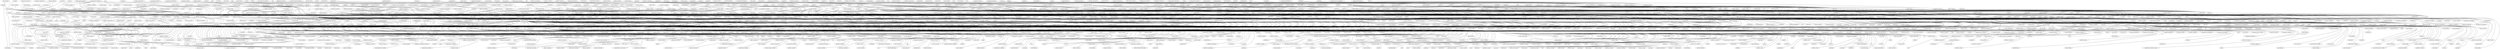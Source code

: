 graph{
"discrimination"--"prejudice" [weight=0.020833333333333332];
"prejudice"--"social psychology" [weight=0.011904761904761904];
"prejudice"--"stereotyping" [weight=0.00909090909090909];
"library"--"information literacy" [weight=0.014705882352941176];
"library"--"open access" [weight=0.02];
"library"--"information science" [weight=0.0029069767441860465];
"information literacy"--"digital literacy" [weight=0.038461538461538464];
"open access"--"copyright" [weight=0.02631578947368421];
"open access"--"scholarly communication" [weight=0.00819672131147541];
"information science"--"bibliometrics" [weight=0.016666666666666666];
"information science"--"librarianship" [weight=0.022727272727272728];
"information science"--"library science" [weight=0.01282051282051282];
"intellectual property"--"copyright" [weight=0.014705882352941176];
"intellectual property"--"innovation" [weight=0.019230769230769232];
"innovation"--"entrepreneurship" [weight=0.0018796992481203006];
"innovation"--"design" [weight=0.011627906976744186];
"innovation"--"economic geography" [weight=0.017241379310344827];
"innovation"--"collaboration" [weight=0.03333333333333333];
"innovation"--"knowledge management" [weight=0.014285714285714285];
"innovation"--"creativity" [weight=0.007352941176470588];
"innovation"--"productivity" [weight=0.03333333333333333];
"innovation"--"strategy" [weight=0.004098360655737705];
"innovation"--"business models" [weight=0.029411764705882353];
"innovation"--"marketing strategy" [weight=0.03333333333333333];
"innovation"--"technology" [weight=0.006329113924050633];
"innovation"--"technology management" [weight=0.016666666666666666];
"process modeling"--"simulation" [weight=0.025];
"simulation"--"agent-based modeling" [weight=0.02];
"simulation"--"optimization" [weight=0.005813953488372093];
"simulation"--"modeling" [weight=0.0014792899408284023];
"computational mechanics"--"constitutive modeling" [weight=0.038461538461538464];
"computational mechanics"--"fracture mechanics" [weight=0.010638297872340425];
"computational mechanics"--"biomechanics" [weight=0.013157894736842105];
"computational mechanics"--"finite elements" [weight=0.025];
"computational mechanics"--"micromechanics" [weight=0.03125];
"computational mechanics"--"solid mechanics" [weight=0.008771929824561403];
"computational mechanics"--"multiscale modeling" [weight=0.03125];
"computational mechanics"--"continuum mechanics" [weight=0.03333333333333333];
"computational mechanics"--"numerical methods" [weight=0.017857142857142856];
"fracture mechanics"--"composite materials" [weight=0.018518518518518517];
"fracture mechanics"--"fatigue" [weight=0.014705882352941176];
"biomechanics"--"functional morphology" [weight=0.01282051282051282];
"biomechanics"--"sports science" [weight=0.027777777777777776];
"biomechanics"--"bone" [weight=0.02];
"biomechanics"--"locomotion" [weight=0.010638297872340425];
"biomechanics"--"anatomy" [weight=0.05];
"biomechanics"--"osteoarthritis" [weight=0.016666666666666666];
"biomechanics"--"orthopaedics" [weight=0.008064516129032258];
"biomechanics"--"ergonomics" [weight=0.011111111111111112];
"biomechanics"--"mechanobiology" [weight=0.00980392156862745];
"biomechanics"--"finite element analysis" [weight=0.015625];
"biomechanics"--"rehabilitation" [weight=0.009615384615384616];
"biomechanics"--"robotics" [weight=0.00684931506849315];
"biomechanics"--"sports medicine" [weight=0.03571428571428571];
"solid mechanics"--"nanomechanics" [weight=0.029411764705882353];
"solid mechanics"--"mechanics of materials" [weight=0.027777777777777776];
"performance"--"distributed systems" [weight=0.05];
"distributed systems"--"fault tolerance" [weight=0.017857142857142856];
"distributed systems"--"computer networks" [weight=0.0056179775280898875];
"distributed systems"--"networks" [weight=0.0037593984962406013];
"distributed systems"--"cloud computing" [weight=0.0019305019305019305];
"distributed systems"--"dependability" [weight=0.025];
"distributed systems"--"distributed algorithms" [weight=0.038461538461538464];
"distributed systems"--"operating systems" [weight=0.004629629629629629];
"financial econometrics"--"asset pricing" [weight=0.016666666666666666];
"asset pricing"--"behavioral finance" [weight=0.011627906976744186];
"asset pricing"--"corporate finance" [weight=0.01020408163265306];
"asset pricing"--"market microstructure" [weight=0.018518518518518517];
"environmental governance"--"political ecology" [weight=0.045454545454545456];
"political ecology"--"political economy" [weight=0.02631578947368421];
"cell mechanics"--"biophysics" [weight=0.029411764705882353];
"biophysics"--"magnetic resonance" [weight=0.08333333333333333];
"biophysics"--"proteins" [weight=0.021739130434782608];
"biophysics"--"fluorescence" [weight=0.041666666666666664];
"biophysics"--"molecular dynamics simulation" [weight=0.03571428571428571];
"biophysics"--"physical chemistry" [weight=0.007692307692307693];
"biophysics"--"soft condensed matter" [weight=0.017241379310344827];
"biophysics"--"biochemistry" [weight=0.001937984496124031];
"biophysics"--"molecular dynamics" [weight=0.010416666666666666];
"biophysics"--"polymer physics" [weight=0.014285714285714285];
"biophysics"--"statistical mechanics" [weight=0.014285714285714285];
"biophysics"--"soft matter" [weight=0.007142857142857143];
"biophysics"--"protein folding" [weight=0.013157894736842105];
"biophysics"--"soft matter physics" [weight=0.016129032258064516];
"biophysics"--"atomic force microscopy" [weight=0.029411764705882353];
"morality"--"social psychology" [weight=0.023809523809523808];
"social psychology"--"quantitative methods" [weight=0.045454545454545456];
"social psychology"--"environmental psychology" [weight=0.023809523809523808];
"social psychology"--"conversation analysis" [weight=0.07142857142857142];
"social psychology"--"psychology" [weight=0.011627906976744186];
"social psychology"--"positive psychology" [weight=0.03571428571428571];
"social psychology"--"evolutionary psychology" [weight=0.027777777777777776];
"social psychology"--"social neuroscience" [weight=0.014285714285714285];
"social psychology"--"social cognition" [weight=0.01];
"social psychology"--"political psychology" [weight=0.011111111111111112];
"social psychology"--"health psychology" [weight=0.013888888888888888];
"social psychology"--"personality" [weight=0.016129032258064516];
"social psychology"--"intergroup relations" [weight=0.013157894736842105];
"anaerobic digestion"--"wastewater treatment" [weight=0.023809523809523808];
"wastewater treatment"--"environmental engineering" [weight=0.010869565217391304];
"wastewater treatment"--"water" [weight=0.007142857142857143];
"stability"--"control" [weight=0.027777777777777776];
"control"--"nonlinear systems" [weight=0.029411764705882353];
"control"--"system identification" [weight=0.013513513513513514];
"control"--"dynamics" [weight=0.004];
"control"--"aerospace" [weight=0.03571428571428571];
"control"--"estimation" [weight=0.010869565217391304];
"control"--"robotics" [weight=0.0013774104683195593];
"control"--"dynamical systems" [weight=0.007575757575757576];
"control"--"system dynamics" [weight=0.03333333333333333];
"semiconductor physics"--"optoelectronics" [weight=0.03571428571428571];
"optoelectronics"--"photonics" [weight=0.005376344086021506];
"optoelectronics"--"semiconductor devices" [weight=0.025];
"optoelectronics"--"devices" [weight=0.03571428571428571];
"environmental"--"resource economics" [weight=0.007142857142857143];
"resource economics"--"environmental economics" [weight=0.01282051282051282];
"psychology"--"cognitive neuroscience" [weight=0.005];
"psychology"--"neuroscience" [weight=0.00205761316872428];
"psychology"--"education" [weight=0.007042253521126761];
"social cognition"--"developmental psychology" [weight=0.022727272727272728];
"political psychology"--"public opinion" [weight=0.009433962264150943];
"health psychology"--"chronic pain" [weight=0.05555555555555555];
"personality"--"assessment" [weight=0.02631578947368421];
"personality"--"individual differences" [weight=0.017241379310344827];
"personality"--"psychopathology" [weight=0.021739130434782608];
"personality"--"intelligence" [weight=0.025];
"quantum chemistry"--"density functional theory" [weight=0.019230769230769232];
"quantum chemistry"--"computational chemistry" [weight=0.006944444444444444];
"density functional theory"--"computational materials science" [weight=0.023809523809523808];
"computational chemistry"--"theoretical" [weight=0.006756756756756757];
"computational chemistry"--"physical chemistry" [weight=0.007936507936507936];
"computational chemistry"--"theoretical chemistry" [weight=0.004464285714285714];
"computational chemistry"--"computational biophysics" [weight=0.02631578947368421];
"computational chemistry"--"electronic structure" [weight=0.038461538461538464];
"computational chemistry"--"molecular modeling" [weight=0.008928571428571428];
"evolutionary ecology"--"conservation biology" [weight=0.013157894736842105];
"conservation biology"--"spatial ecology" [weight=0.011627906976744186];
"conservation biology"--"ecology" [weight=0.0010416666666666667];
"conservation biology"--"ecological modelling" [weight=0.017241379310344827];
"conservation biology"--"disease ecology" [weight=0.013888888888888888];
"conservation biology"--"community ecology" [weight=0.007462686567164179];
"conservation biology"--"wildlife ecology" [weight=0.01282051282051282];
"conservation biology"--"herpetology" [weight=0.006944444444444444];
"conservation biology"--"plant ecology" [weight=0.013513513513513514];
"conservation biology"--"tropical ecology" [weight=0.02];
"conservation biology"--"population ecology" [weight=0.00847457627118644];
"conservation biology"--"freshwater ecology" [weight=0.03333333333333333];
"conservation biology"--"urban ecology" [weight=0.023809523809523808];
"conservation biology"--"marine ecology" [weight=0.007936507936507936];
"conservation biology"--"landscape ecology" [weight=0.0056179775280898875];
"conservation biology"--"restoration ecology" [weight=0.0125];
"autism"--"special education" [weight=0.029411764705882353];
"autism"--"intellectual disability" [weight=0.023809523809523808];
"autism"--"neuroscience" [weight=0.010869565217391304];
"autism"--"adhd" [weight=0.03333333333333333];
"intellectual disability"--"autism spectrum disorder" [weight=0.045454545454545456];
"neuroscience"--"ophthalmology" [weight=0.029411764705882353];
"neuroscience"--"neuropharmacology" [weight=0.015151515151515152];
"neuroscience"--"brain imaging" [weight=0.016666666666666666];
"neuroscience"--"sleep" [weight=0.00980392156862745];
"neuroscience"--"physiology" [weight=0.0058823529411764705];
"neuroscience"--"spinal cord injury" [weight=0.021739130434782608];
"neuroscience"--"electrophysiology" [weight=0.006944444444444444];
"neuroscience"--"traumatic brain injury" [weight=0.02];
"neuroscience"--"gene therapy" [weight=0.020833333333333332];
"neuroscience"--"neurology" [weight=0.004629629629629629];
"neuroscience"--"epilepsy" [weight=0.007352941176470588];
"neuroscience"--"psychiatry" [weight=0.0037313432835820895];
"neuroscience"--"neurodegenerative diseases" [weight=0.011363636363636364];
"neuroscience"--"neuroinflammation" [weight=0.029411764705882353];
"neuroscience"--"parkinson s disease" [weight=0.013888888888888888];
"neuroscience"--"optogenetics" [weight=0.020833333333333332];
"neuroscience"--"plasticity" [weight=0.025];
"neuroscience"--"neurophysiology" [weight=0.007692307692307693];
"neuroscience"--"anesthesiology" [weight=0.03333333333333333];
"neuroscience"--"machine learning" [weight=0.0035211267605633804];
"neuroscience"--"vision" [weight=0.006097560975609756];
"neuroscience"--"cognition" [weight=0.006493506493506494];
"neuroscience"--"neurosurgery" [weight=0.007462686567164179];
"neuroscience"--"neurobiology" [weight=0.008771929824561403];
"neuroscience"--"neuroendocrinology" [weight=0.014285714285714285];
"neuroscience"--"fmri" [weight=0.0078125];
"neuroscience"--"psychopharmacology" [weight=0.021739130434782608];
"neuroscience"--"hearing" [weight=0.03571428571428571];
"neuroscience"--"stress" [weight=0.013888888888888888];
"neuroscience"--"pharmacology" [weight=0.0037313432835820895];
"neuroscience"--"addiction" [weight=0.007692307692307693];
"neuroscience"--"optical imaging" [weight=0.0625];
"neuroscience"--"motor control" [weight=0.007042253521126761];
"neuroscience"--"ion channels" [weight=0.011904761904761904];
"neuroscience"--"alzheimer s disease" [weight=0.008064516129032258];
"neuroscience"--"neurodegeneration" [weight=0.008620689655172414];
"neuroscience"--"neurogenetics" [weight=0.029411764705882353];
"neuroscience"--"neuroimaging" [weight=0.0034965034965034965];
"neuroscience"--"neuromodulation" [weight=0.038461538461538464];
"neuroscience"--"neuroengineering" [weight=0.018518518518518517];
"neuroscience"--"pain" [weight=0.007246376811594203];
"neuroscience"--"biomedical engineering" [weight=0.006944444444444444];
"aerosols"--"atmospheric chemistry" [weight=0.012195121951219513];
"aerosols"--"cloud" [weight=0.015151515151515152];
"atmospheric chemistry"--"air quality" [weight=0.017241379310344827];
"cloud"--"climate" [weight=0.018518518518518517];
"animation"--"computer graphics" [weight=0.014705882352941176];
"computer graphics"--"visualization" [weight=0.004901960784313725];
"computer graphics"--"virtual reality" [weight=0.006329113924050633];
"computer graphics"--"cultural heritage" [weight=0.05555555555555555];
"computer graphics"--"computer vision" [weight=0.001358695652173913];
"molecular evolution"--"bioinformatics" [weight=0.006172839506172839];
"bioinformatics"--"biostatistics" [weight=0.003472222222222222];
"bioinformatics"--"comparative genomics" [weight=0.0078125];
"bioinformatics"--"cheminformatics" [weight=0.014285714285714285];
"bioinformatics"--"rna" [weight=0.022727272727272728];
"bioinformatics"--"molecular microbiology" [weight=0.045454545454545456];
"bioinformatics"--"statistical genetics" [weight=0.00847457627118644];
"bioinformatics"--"systems biology" [weight=0.0013812154696132596];
"bioinformatics"--"metagenomics" [weight=0.004545454545454545];
"bioinformatics"--"genomics" [weight=0.0006188118811881188];
"bioinformatics"--"functional genomics" [weight=0.016129032258064516];
"bioinformatics"--"machine learning" [weight=0.0008130081300813008];
"bioinformatics"--"ngs" [weight=0.009615384615384616];
"bioinformatics"--"evolutionary genomics" [weight=0.023809523809523808];
"bioinformatics"--"computational biology" [weight=0.0005543237250554324];
"bioinformatics"--"proteomics" [weight=0.004273504273504274];
"bioinformatics"--"cancer genetics" [weight=0.03571428571428571];
"bioinformatics"--"cancer genomics" [weight=0.007042253521126761];
"bioinformatics"--"protein structure" [weight=0.025];
"bioinformatics"--"next generation sequencing" [weight=0.007042253521126761];
"stratigraphy"--"sedimentology" [weight=0.00625];
"sedimentology"--"marine geology" [weight=0.017857142857142856];
"sedimentology"--"geology" [weight=0.007142857142857143];
"discourse"--"pragmatics" [weight=0.05555555555555555];
"pragmatics"--"semantics" [weight=0.00510204081632653];
"ecotoxicology"--"ecology" [weight=0.014285714285714285];
"ecology"--"botany" [weight=0.011363636363636364];
"ecology"--"environmental science" [weight=0.008771929824561403];
"ecology"--"biodiversity" [weight=0.0033333333333333335];
"ecology"--"agroecology" [weight=0.041666666666666664];
"ecology"--"conservation" [weight=0.0020833333333333333];
"ecology"--"natural resource management" [weight=0.045454545454545456];
"ecology"--"biology" [weight=0.005263157894736842];
"ecology"--"population dynamics" [weight=0.016129032258064516];
"ecology"--"ecosystem services" [weight=0.015625];
"ecology"--"ornithology" [weight=0.005376344086021506];
"ecology"--"fish" [weight=0.03333333333333333];
"ecology"--"global change" [weight=0.011111111111111112];
"ecology"--"limnology" [weight=0.013513513513513514];
"ecology"--"evolutionary biology" [weight=0.003125];
"ecology"--"behaviour" [weight=0.011363636363636364];
"ecology"--"ecophysiology" [weight=0.013157894736842105];
"ecology"--"entomology" [weight=0.0043859649122807015];
"ecology"--"physiological ecology" [weight=0.05555555555555555];
"ecology"--"zoology" [weight=0.007462686567164179];
"ecology"--"invasive species" [weight=0.012195121951219513];
"ecology"--"invasion biology" [weight=0.029411764705882353];
"ecology"--"plant" [weight=0.03571428571428571];
"ecology"--"marine biology" [weight=0.004761904761904762];
"ecology"--"population biology" [weight=0.025];
"ecology"--"evolution" [weight=0.0008130081300813008];
"ecology"--"fisheries" [weight=0.007352941176470588];
"ecology"--"biogeography" [weight=0.004545454545454545];
"ecology"--"climate change" [weight=0.003703703703703704];
"ecology"--"pollination" [weight=0.02631578947368421];
"ecology"--"food webs" [weight=0.017857142857142856];
"classics"--"archaeology" [weight=0.05];
"archaeology"--"landscape" [weight=0.041666666666666664];
"archaeology"--"anthropology" [weight=0.005494505494505495];
"applied statistics"--"machine learning" [weight=0.020833333333333332];
"machine learning"--"ai" [weight=0.01020408163265306];
"machine learning"--"convex optimization" [weight=0.01];
"machine learning"--"data visualization" [weight=0.016666666666666666];
"machine learning"--"graphical models" [weight=0.011111111111111112];
"machine learning"--"brain computer interface" [weight=0.013513513513513514];
"machine learning"--"biomedical informatics" [weight=0.008620689655172414];
"machine learning"--"digital signal processing" [weight=0.014705882352941176];
"machine learning"--"algorithms" [weight=0.004];
"machine learning"--"statistical learning" [weight=0.015151515151515152];
"machine learning"--"text mining" [weight=0.004310344827586207];
"machine learning"--"medical image analysis" [weight=0.0043859649122807015];
"machine learning"--"affective computing" [weight=0.010638297872340425];
"machine learning"--"healthcare" [weight=0.027777777777777776];
"machine learning"--"statistical modeling" [weight=0.011627906976744186];
"machine learning"--"medical image processing" [weight=0.013888888888888888];
"machine learning"--"network analysis" [weight=0.027777777777777776];
"machine learning"--"computer vision" [weight=0.00022831050228310502];
"machine learning"--"data science" [weight=0.002551020408163265];
"machine learning"--"audio signal processing" [weight=0.018518518518518517];
"machine learning"--"recommender systems" [weight=0.004672897196261682];
"machine learning"--"statistics" [weight=0.0012987012987012987];
"machine learning"--"classification" [weight=0.014705882352941176];
"machine learning"--"reinforcement learning" [weight=0.004273504273504274];
"machine learning"--"intelligent systems" [weight=0.02631578947368421];
"machine learning"--"software development" [weight=0.05];
"machine learning"--"optimization" [weight=0.001388888888888889];
"machine learning"--"speech" [weight=0.011904761904761904];
"machine learning"--"speech recognition" [weight=0.00625];
"machine learning"--"bayesian inference" [weight=0.014705882352941176];
"machine learning"--"computational neuroscience" [weight=0.003676470588235294];
"machine learning"--"statistical signal processing" [weight=0.008064516129032258];
"machine learning"--"big data" [weight=0.0022522522522522522];
"machine learning"--"data analysis" [weight=0.007575757575757576];
"machine learning"--"deep learning" [weight=0.001440922190201729];
"machine learning"--"pattern recognition" [weight=0.0007062146892655367];
"machine learning"--"crowdsourcing" [weight=0.016129032258064516];
"machine learning"--"big data analytics" [weight=0.013157894736842105];
"machine learning"--"music information retrieval" [weight=0.010638297872340425];
"machine learning"--"biomedical signal processing" [weight=0.014705882352941176];
"machine learning"--"speech processing" [weight=0.01020408163265306];
"machine learning"--"computational intelligence" [weight=0.00684931506849315];
"machine learning"--"bayesian statistics" [weight=0.006756756756756757];
"machine learning"--"time series analysis" [weight=0.016129032258064516];
"machine learning"--"signal processing" [weight=0.001037344398340249];
"machine learning"--"intelligent transportation systems" [weight=0.021739130434782608];
"machine learning"--"computational social science" [weight=0.010416666666666666];
"machine learning"--"nlp" [weight=0.00684931506849315];
"machine learning"--"information retrieval" [weight=0.0017985611510791368];
"machine learning"--"data analytics" [weight=0.01020408163265306];
"machine learning"--"data mining" [weight=0.0003952569169960474];
"machine learning"--"natural language processing" [weight=0.000708215297450425];
"machine learning"--"neural networks" [weight=0.0029069767441860465];
"machine learning"--"artificial intelligence" [weight=0.0003056234718826406];
"machine learning"--"computational statistics" [weight=0.019230769230769232];
"machine learning"--"biomedicine" [weight=0.0625];
"epistemology"--"metaphysics" [weight=0.008771929824561403];
"epistemology"--"philosophy of mind" [weight=0.00980392156862745];
"metaphysics"--"philosophy of science" [weight=0.012195121951219513];
"philosophy of mind"--"cognitive science" [weight=0.011111111111111112];
"philosophy of mind"--"philosophy of language" [weight=0.011111111111111112];
"vaccines"--"immunology" [weight=0.00625];
"immunology"--"translational research" [weight=0.0625];
"immunology"--"transplantation" [weight=0.015625];
"immunology"--"cancer" [weight=0.0030864197530864196];
"immunology"--"pathology" [weight=0.017241379310344827];
"immunology"--"inflammation" [weight=0.006024096385542169];
"immunology"--"gastroenterology" [weight=0.027777777777777776];
"immunology"--"infectious diseases" [weight=0.0036496350364963502];
"immunology"--"infection" [weight=0.022727272727272728];
"immunology"--"virology" [weight=0.0022123893805309734];
"immunology"--"dermatology" [weight=0.027777777777777776];
"immunology"--"autoimmunity" [weight=0.006329113924050633];
"immunology"--"parasitology" [weight=0.008620689655172414];
"immunology"--"immunotherapy" [weight=0.017241379310344827];
"immunology"--"microbiology" [weight=0.0020491803278688526];
"immunology"--"oncology" [weight=0.008333333333333333];
"immunology"--"rheumatology" [weight=0.010638297872340425];
"immunology"--"allergy" [weight=0.006944444444444444];
"immunology"--"neuroimmunology" [weight=0.02];
"ptsd"--"trauma" [weight=0.011627906976744186];
"trauma"--"surgery" [weight=0.023809523809523808];
"ophthalmology"--"retina" [weight=0.020833333333333332];
"ophthalmology"--"vision science" [weight=0.041666666666666664];
"ophthalmology"--"glaucoma" [weight=0.022727272727272728];
"public policy"--"public administration" [weight=0.0058823529411764705];
"public policy"--"political science" [weight=0.009259259259259259];
"public policy"--"policy analysis" [weight=0.05];
"public administration"--"governance" [weight=0.021739130434782608];
"public administration"--"public management" [weight=0.011363636363636364];
"political science"--"comparative politics" [weight=0.00684931506849315];
"political science"--"international relations" [weight=0.004347826086956522];
"genetic algorithms"--"artificial intelligence" [weight=0.022727272727272728];
"artificial intelligence"--"computer science" [weight=0.003289473684210526];
"artificial intelligence"--"evolutionary algorithms" [weight=0.011111111111111112];
"artificial intelligence"--"soft computing" [weight=0.014285714285714285];
"artificial intelligence"--"multi-agent systems" [weight=0.0033333333333333335];
"artificial intelligence"--"cognitive modeling" [weight=0.023809523809523808];
"artificial intelligence"--"fuzzy logic" [weight=0.013513513513513514];
"artificial intelligence"--"semantic web" [weight=0.0037593984962406013];
"artificial intelligence"--"video games" [weight=0.05555555555555555];
"artificial intelligence"--"artificial neural networks" [weight=0.03333333333333333];
"artificial intelligence"--"cognitive science" [weight=0.003424657534246575];
"artificial intelligence"--"human-computer interaction" [weight=0.0078125];
"artificial intelligence"--"planning" [weight=0.007462686567164179];
"artificial intelligence"--"argumentation" [weight=0.02];
"artificial intelligence"--"evolutionary computation" [weight=0.004132231404958678];
"artificial intelligence"--"logic" [weight=0.007936507936507936];
"artificial intelligence"--"machine vision" [weight=0.015151515151515152];
"artificial intelligence"--"games" [weight=0.016666666666666666];
"artificial intelligence"--"swarm intelligence" [weight=0.022727272727272728];
"artificial intelligence"--"automated reasoning" [weight=0.017857142857142856];
"artificial intelligence"--"optimisation" [weight=0.021739130434782608];
"artificial intelligence"--"artificial life" [weight=0.020833333333333332];
"artificial intelligence"--"knowledge representation" [weight=0.003816793893129771];
"economics"--"industrial organization" [weight=0.007575757575757576];
"economics"--"social science" [weight=0.025];
"economics"--"econometrics" [weight=0.004761904761904762];
"economics"--"finance" [weight=0.002702702702702703];
"economics"--"economic history" [weight=0.017857142857142856];
"economics"--"law" [weight=0.002577319587628866];
"economics"--"natural resources" [weight=0.045454545454545456];
"industrial organization"--"applied microeconomics" [weight=0.011111111111111112];
"industrial organization"--"transport economics" [weight=0.045454545454545456];
"industrial organization"--"international trade" [weight=0.011363636363636364];
"social science"--"human" [weight=0.0625];
"econometrics"--"time series" [weight=0.015625];
"econometrics"--"statistics" [weight=0.006944444444444444];
"econometrics"--"applied economics" [weight=0.038461538461538464];
"finance"--"risk management" [weight=0.018518518518518517];
"finance"--"real estate" [weight=0.019230769230769232];
"finance"--"banking" [weight=0.007142857142857143];
"finance"--"macroeconomics" [weight=0.01];
"finance"--"investments" [weight=0.013157894736842105];
"finance"--"accounting" [weight=0.006024096385542169];
"law"--"society" [weight=0.011363636363636364];
"law"--"criminal law" [weight=0.03571428571428571];
"public opinion"--"political communication" [weight=0.00909090909090909];
"public opinion"--"elections" [weight=0.01282051282051282];
"public opinion"--"american politics" [weight=0.013157894736842105];
"public opinion"--"political behavior" [weight=0.00980392156862745];
"political communication"--"science communication" [weight=0.045454545454545456];
"political communication"--"media effects" [weight=0.020833333333333332];
"political communication"--"journalism" [weight=0.010416666666666666];
"elections"--"political parties" [weight=0.01282051282051282];
"american politics"--"representation" [weight=0.03571428571428571];
"tumor immunology"--"cancer biology" [weight=0.045454545454545456];
"cancer biology"--"cancer stem cells" [weight=0.03571428571428571];
"cancer biology"--"signal transduction" [weight=0.014285714285714285];
"cancer biology"--"molecular biology" [weight=0.0048543689320388345];
"geostatistics"--"hydrogeology" [weight=0.038461538461538464];
"hydrogeology"--"hydrology" [weight=0.010416666666666666];
"international finance"--"macroeconomics" [weight=0.006944444444444444];
"macroeconomics"--"international economics" [weight=0.007042253521126761];
"macroeconomics"--"economic growth" [weight=0.009615384615384616];
"macroeconomics"--"monetary economics" [weight=0.0056179775280898875];
"macroeconomics"--"labor economics" [weight=0.008928571428571428];
"macroeconomics"--"financial economics" [weight=0.011111111111111112];
"assessment"--"intervention" [weight=0.05];
"assessment"--"evaluation" [weight=0.021739130434782608];
"assessment"--"medical education" [weight=0.025];
"evaluation"--"monitoring" [weight=0.029411764705882353];
"medical education"--"emergency medicine" [weight=0.023809523809523808];
"forestry"--"remote sensing" [weight=0.01282051282051282];
"remote sensing"--"lidar" [weight=0.009259259259259259];
"remote sensing"--"gis" [weight=0.0013157894736842105];
"remote sensing"--"giscience" [weight=0.03333333333333333];
"remote sensing"--"geographic information systems" [weight=0.014705882352941176];
"remote sensing"--"glaciology" [weight=0.01282051282051282];
"remote sensing"--"geographic information science" [weight=0.045454545454545456];
"remote sensing"--"data assimilation" [weight=0.025];
"remote sensing"--"photogrammetry" [weight=0.008928571428571428];
"remote sensing"--"hydrology" [weight=0.00390625];
"electrical machines"--"power electronics" [weight=0.007352941176470588];
"power electronics"--"microgrids" [weight=0.009615384615384616];
"power electronics"--"renewable energy" [weight=0.003125];
"power electronics"--"power quality" [weight=0.016666666666666666];
"power electronics"--"drives" [weight=0.015625];
"popular culture"--"gender" [weight=0.03125];
"gender"--"medical sociology" [weight=0.045454545454545456];
"gender"--"inequality" [weight=0.009615384615384616];
"gender"--"social movements" [weight=0.014705882352941176];
"gender"--"qualitative research" [weight=0.038461538461538464];
"gender"--"international development" [weight=0.038461538461538464];
"gender"--"family" [weight=0.008333333333333333];
"gender"--"migration" [weight=0.005747126436781609];
"gender"--"qualitative methods" [weight=0.02];
"gender"--"politics" [weight=0.008333333333333333];
"gender"--"identity" [weight=0.0125];
"gender"--"globalization" [weight=0.018518518518518517];
"gender"--"modernism" [weight=0.07142857142857142];
"gender"--"masculinity" [weight=0.017857142857142856];
"gender"--"women" [weight=0.016129032258064516];
"gender"--"race" [weight=0.0040650406504065045];
"gender"--"culture" [weight=0.00909090909090909];
"gender"--"work" [weight=0.008928571428571428];
"gender"--"youth" [weight=0.017857142857142856];
"gender"--"sexuality" [weight=0.0022624434389140274];
"gender"--"education" [weight=0.007246376811594203];
"gender"--"feminism" [weight=0.016129032258064516];
"gender"--"feminist theory" [weight=0.025];
"gender"--"diversity" [weight=0.019230769230769232];
"gender"--"queer theory" [weight=0.029411764705882353];
"polymers"--"membranes" [weight=0.016666666666666666];
"polymers"--"composites" [weight=0.007246376811594203];
"polymers"--"biomaterials" [weight=0.004273504273504274];
"polymers"--"rheology" [weight=0.013157894736842105];
"polymers"--"nanocomposites" [weight=0.010416666666666666];
"polymers"--"adhesion" [weight=0.03571428571428571];
"polymers"--"biopolymers" [weight=0.029411764705882353];
"membranes"--"separation" [weight=0.019230769230769232];
"composites"--"rhetoric" [weight=0.008620689655172414];
"biomaterials"--"hydrogels" [weight=0.007575757575757576];
"biomaterials"--"gene delivery" [weight=0.013513513513513514];
"biomaterials"--"nano" [weight=0.05];
"biomaterials"--"self-assembly" [weight=0.015151515151515152];
"biomaterials"--"tissue engineering" [weight=0.0008771929824561404];
"biomaterials"--"bioengineering" [weight=0.007246376811594203];
"biomaterials"--"drug delivery" [weight=0.0016556291390728477];
"rheology"--"complex fluids" [weight=0.018518518518518517];
"nanocomposites"--"polymer composites" [weight=0.045454545454545456];
"operations"--"supply chain management" [weight=0.018518518518518517];
"supply chain management"--"logistics" [weight=0.005681818181818182];
"supply chain management"--"operations research" [weight=0.008928571428571428];
"supply chain management"--"operations management" [weight=0.003875968992248062];
"sustainable development"--"climate change" [weight=0.020833333333333332];
"climate change"--"climate modeling" [weight=0.02];
"climate change"--"plant ecophysiology" [weight=0.03571428571428571];
"climate change"--"hydrology" [weight=0.004310344827586207];
"climate change"--"food security" [weight=0.02];
"climate change"--"forest ecology" [weight=0.013157894736842105];
"climate change"--"climate dynamics" [weight=0.02631578947368421];
"climate change"--"adaptation" [weight=0.008333333333333333];
"climate change"--"environmental justice" [weight=0.045454545454545456];
"climate change"--"air pollution" [weight=0.01282051282051282];
"climate change"--"carbon cycle" [weight=0.016129032258064516];
"climate change"--"arctic" [weight=0.022727272727272728];
"climate change"--"coral reefs" [weight=0.019230769230769232];
"climate change"--"climate variability" [weight=0.015151515151515152];
"climate change"--"drought" [weight=0.022727272727272728];
"climate change"--"agriculture" [weight=0.011363636363636364];
"inequality"--"poverty" [weight=0.007142857142857143];
"poverty"--"social policy" [weight=0.015625];
"gps"--"gnss" [weight=0.017241379310344827];
"gnss"--"navigation" [weight=0.022727272727272728];
"corrosion"--"coatings" [weight=0.013513513513513514];
"corrosion"--"electrochemistry" [weight=0.004629629629629629];
"corrosion"--"oxides" [weight=0.0625];
"coatings"--"tribology" [weight=0.02631578947368421];
"electrochemistry"--"catalysis" [weight=0.005747126436781609];
"electrochemistry"--"materials science" [weight=0.004807692307692308];
"electrochemistry"--"electrocatalysis" [weight=0.008771929824561403];
"electrochemistry"--"energy materials" [weight=0.019230769230769232];
"electrochemistry"--"energy storage" [weight=0.00625];
"electrochemistry"--"nanomaterials" [weight=0.0049504950495049506];
"electrochemistry"--"fuel cells" [weight=0.0047169811320754715];
"social movements"--"political sociology" [weight=0.013157894736842105];
"social movements"--"environmental sociology" [weight=0.025];
"developmental psychology"--"cognitive development" [weight=0.023809523809523808];
"probability theory"--"stochastic processes" [weight=0.02];
"probability theory"--"mathematical finance" [weight=0.03571428571428571];
"stochastic processes"--"probability" [weight=0.013513513513513514];
"multimedia"--"computer vision" [weight=0.0038461538461538464];
"computer vision"--"graphics" [weight=0.013513513513513514];
"computer vision"--"mobile robotics" [weight=0.017857142857142856];
"computer vision"--"robotics" [weight=0.0008680555555555555];
"computer vision"--"computational photography" [weight=0.004807692307692308];
"computer vision"--"image processing" [weight=0.0005636978579481398];
"computer vision"--"augmented reality" [weight=0.006578947368421052];
"computer vision"--"imaging" [weight=0.006944444444444444];
"computer vision"--"object recognition" [weight=0.013513513513513514];
"computer vision"--"face recognition" [weight=0.013157894736842105];
"computer vision"--"medical imaging" [weight=0.003246753246753247];
"computer vision"--"computational imaging" [weight=0.03333333333333333];
"computer vision"--"image analysis" [weight=0.007462686567164179];
"music"--"language" [weight=0.03125];
"music"--"music education" [weight=0.02];
"language"--"cognition" [weight=0.010869565217391304];
"language"--"literacy" [weight=0.0125];
"art history"--"history" [weight=0.05555555555555555];
"history"--"politics" [weight=0.01282051282051282];
"psychophysics"--"vision" [weight=0.018518518518518517];
"transportation planning"--"urban planning" [weight=0.03571428571428571];
"urban planning"--"housing" [weight=0.021739130434782608];
"urban planning"--"cities" [weight=0.041666666666666664];
"urban planning"--"urban design" [weight=0.012195121951219513];
"computer science"--"software engineering" [weight=0.004807692307692308];
"computer science"--"programming" [weight=0.038461538461538464];
"computer science"--"software" [weight=0.07142857142857142];
"computer science"--"information technology" [weight=0.038461538461538464];
"computer science"--"informatics" [weight=0.041666666666666664];
"software engineering"--"computer science education" [weight=0.03125];
"software engineering"--"formal methods" [weight=0.004672897196261682];
"software engineering"--"software architecture" [weight=0.006329113924050633];
"software engineering"--"requirements engineering" [weight=0.007142857142857143];
"software engineering"--"software testing" [weight=0.005376344086021506];
"software engineering"--"information systems" [weight=0.011904761904761904];
"software engineering"--"testing" [weight=0.015151515151515152];
"software engineering"--"empirical software engineering" [weight=0.011363636363636364];
"software engineering"--"program analysis" [weight=0.01020408163265306];
"software engineering"--"systems engineering" [weight=0.038461538461538464];
"software engineering"--"programming languages" [weight=0.003289473684210526];
"health promotion"--"public health" [weight=0.010416666666666666];
"public health"--"dentistry" [weight=0.038461538461538464];
"public health"--"epidemiology" [weight=0.001953125];
"public health"--"health inequalities" [weight=0.027777777777777776];
"public health"--"primary care" [weight=0.03571428571428571];
"public health"--"health services" [weight=0.045454545454545456];
"pervasive computing"--"mobile computing" [weight=0.015625];
"mobile computing"--"wireless networks" [weight=0.006024096385542169];
"high energy physics"--"particle physics" [weight=0.016129032258064516];
"particle physics"--"nuclear physics" [weight=0.010869565217391304];
"particle physics"--"cosmology" [weight=0.009433962264150943];
"magnetic materials"--"magnetism" [weight=0.01282051282051282];
"magnetism"--"spintronics" [weight=0.005154639175257732];
"magnetism"--"condensed matter physics" [weight=0.00625];
"cognitive neuroscience"--"memory" [weight=0.0045871559633027525];
"cognitive neuroscience"--"cognitive psychology" [weight=0.0058823529411764705];
"cognitive neuroscience"--"neuropsychology" [weight=0.00819672131147541];
"cognitive neuroscience"--"experimental psychology" [weight=0.018518518518518517];
"cognitive neuroscience"--"attention" [weight=0.005813953488372093];
"cognitive neuroscience"--"visual perception" [weight=0.016129032258064516];
"education"--"ict" [weight=0.021739130434782608];
"education"--"sociology" [weight=0.007936507936507936];
"education"--"child development" [weight=0.03333333333333333];
"education"--"research" [weight=0.027777777777777776];
"education"--"social justice" [weight=0.041666666666666664];
"education"--"technology" [weight=0.006578947368421052];
"education"--"educational technology" [weight=0.016129032258064516];
"education"--"pedagogy" [weight=0.021739130434782608];
"education"--"social stratification" [weight=0.03571428571428571];
"education"--"teacher education" [weight=0.020833333333333332];
"social theory"--"sociology" [weight=0.015625];
"sociology"--"social inequality" [weight=0.045454545454545456];
"sociology"--"anthropology" [weight=0.014285714285714285];
"sociology"--"demography" [weight=0.008620689655172414];
"sociology"--"criminology" [weight=0.007352941176470588];
"biostatistics"--"clinical research" [weight=0.045454545454545456];
"biostatistics"--"survival analysis" [weight=0.013513513513513514];
"biostatistics"--"epidemiology" [weight=0.002173913043478261];
"biostatistics"--"clinical trials" [weight=0.008064516129032258];
"biostatistics"--"meta-analysis" [weight=0.029411764705882353];
"biostatistics"--"causal inference" [weight=0.018518518518518517];
"epidemiology"--"pharmacoepidemiology" [weight=0.021739130434782608];
"epidemiology"--"child health" [weight=0.019230769230769232];
"epidemiology"--"veterinary medicine" [weight=0.038461538461538464];
"epidemiology"--"chronic disease" [weight=0.023809523809523808];
"epidemiology"--"population health" [weight=0.025];
"epidemiology"--"nutrition" [weight=0.00641025641025641];
"epidemiology"--"mathematical modeling" [weight=0.018518518518518517];
"epidemiology"--"hiv" [weight=0.006329113924050633];
"epidemiology"--"global health" [weight=0.010869565217391304];
"epidemiology"--"environmental health" [weight=0.011904761904761904];
"meta-analysis"--"systematic reviews" [weight=0.014285714285714285];
"causal inference"--"program evaluation" [weight=0.07142857142857142];
"surgical oncology"--"general surgery" [weight=0.0625];
"surgical oncology"--"surgery" [weight=0.020833333333333332];
"surgery"--"medicine" [weight=0.020833333333333332];
"fire ecology"--"forest ecology" [weight=0.018518518518518517];
"logistics"--"transportation" [weight=0.00847457627118644];
"logistics"--"supply chain" [weight=0.010416666666666666];
"transportation"--"mobile" [weight=0.02];
"transportation"--"land use" [weight=0.020833333333333332];
"regulation"--"governance" [weight=0.027777777777777776];
"machining"--"manufacturing" [weight=0.038461538461538464];
"manufacturing"--"design" [weight=0.014285714285714285];
"manufacturing"--"metal forming" [weight=0.05555555555555555];
"climate"--"meteorology" [weight=0.013157894736842105];
"climate"--"hydrology" [weight=0.011111111111111112];
"climate"--"physical oceanography" [weight=0.027777777777777776];
"meteorology"--"atmospheric science" [weight=0.013157894736842105];
"meteorology"--"climatology" [weight=0.011111111111111112];
"hydrology"--"groundwater" [weight=0.017241379310344827];
"hydrology"--"ecohydrology" [weight=0.008771929824561403];
"hydrology"--"water resources" [weight=0.002976190476190476];
"hydrology"--"geomorphology" [weight=0.005813953488372093];
"hydrology"--"sediment transport" [weight=0.020833333333333332];
"hydrology"--"fluvial geomorphology" [weight=0.021739130434782608];
"hydrology"--"hydrological modeling" [weight=0.017857142857142856];
"hydrology"--"water quality" [weight=0.01020408163265306];
"hydrology"--"water resources management" [weight=0.01];
"hydrology"--"hydraulics" [weight=0.008620689655172414];
"hydrology"--"water management" [weight=0.041666666666666664];
"macroecology"--"biogeography" [weight=0.008620689655172414];
"anthropology"--"ethnography" [weight=0.045454545454545456];
"carbon capture"--"storage" [weight=0.013157894736842105];
"storage"--"energy conversion" [weight=0.007575757575757576];
"nems"--"mems" [weight=0.0043859649122807015];
"mems"--"microfabrication" [weight=0.011363636363636364];
"mems"--"microfluidics" [weight=0.004807692307692308];
"mems"--"nanotechnology" [weight=0.006097560975609756];
"mems"--"sensors" [weight=0.004807692307692308];
"mems"--"energy harvesting" [weight=0.0125];
"metal-organic frameworks"--"catalysis" [weight=0.03333333333333333];
"catalysis"--"green chemistry" [weight=0.013157894736842105];
"catalysis"--"organic chemistry" [weight=0.008620689655172414];
"catalysis"--"ionic liquids" [weight=0.03125];
"catalysis"--"adsorption" [weight=0.016129032258064516];
"catalysis"--"energy" [weight=0.007352941176470588];
"catalysis"--"dft" [weight=0.023809523809523808];
"catalysis"--"organometallic chemistry" [weight=0.007936507936507936];
"catalysis"--"surface science" [weight=0.007246376811594203];
"catalysis"--"porous materials" [weight=0.025];
"catalysis"--"inorganic chemistry" [weight=0.009615384615384616];
"catalysis"--"organometallics" [weight=0.016129032258064516];
"criminal justice"--"criminology" [weight=0.011111111111111112];
"criminology"--"policing" [weight=0.013888888888888888];
"criminology"--"violence" [weight=0.021739130434782608];
"criminology"--"crime" [weight=0.027777777777777776];
"plant breeding"--"plant genetics" [weight=0.02631578947368421];
"plant breeding"--"genetics" [weight=0.005494505494505495];
"genetics"--"drosophila" [weight=0.02];
"genetics"--"genomics" [weight=0.0009784735812133072];
"genetics"--"developmental biology" [weight=0.0045045045045045045];
"genetics"--"epigenetics" [weight=0.00390625];
"genetics"--"plant molecular biology" [weight=0.025];
"genetics"--"molecular biology" [weight=0.0015060240963855422];
"genetics"--"animal breeding" [weight=0.01];
"genetics"--"plant biology" [weight=0.010869565217391304];
"entrepreneurship"--"strategic management" [weight=0.008771929824561403];
"entrepreneurship"--"organization theory" [weight=0.02631578947368421];
"entrepreneurship"--"innovation management" [weight=0.021739130434782608];
"innovation management"--"open innovation" [weight=0.02631578947368421];
"zebrafish"--"developmental biology" [weight=0.022727272727272728];
"developmental biology"--"reproductive biology" [weight=0.05555555555555555];
"developmental biology"--"stem cell biology" [weight=0.012195121951219513];
"afm"--"nanotechnology" [weight=0.041666666666666664];
"nanotechnology"--"surface chemistry" [weight=0.020833333333333332];
"nanotechnology"--"advanced materials" [weight=0.045454545454545456];
"nanotechnology"--"nanowires" [weight=0.014705882352941176];
"nanotechnology"--"solar cells" [weight=0.00909090909090909];
"nanotechnology"--"nanoscience" [weight=0.0045045045045045045];
"nanotechnology"--"biosensors" [weight=0.006329113924050633];
"nanotechnology"--"materials engineering" [weight=0.03571428571428571];
"nanotechnology"--"drug delivery" [weight=0.0035460992907801418];
"nanotechnology"--"tem" [weight=0.07142857142857142];
"nanotechnology"--"materials science" [weight=0.0016501650165016502];
"nanotechnology"--"electronics" [weight=0.019230769230769232];
"nanotechnology"--"semiconductors" [weight=0.007692307692307693];
"nanotechnology"--"graphene" [weight=0.005376344086021506];
"transplantation"--"nephrology" [weight=0.029411764705882353];
"catalyst"--"nanomaterials" [weight=0.029411764705882353];
"nanomaterials"--"photocatalysis" [weight=0.010416666666666666];
"nanomaterials"--"energy conversion" [weight=0.014705882352941176];
"behavioral neuroscience"--"addiction" [weight=0.022727272727272728];
"addiction"--"alcohol" [weight=0.015151515151515152];
"change"--"climate variability" [weight=0.013888888888888888];
"proteins"--"peptides" [weight=0.027777777777777776];
"art"--"architecture" [weight=0.03571428571428571];
"architecture"--"urban" [weight=0.014705882352941176];
"architecture"--"design" [weight=0.008928571428571428];
"architecture"--"space" [weight=0.07142857142857142];
"architecture"--"urban design" [weight=0.007692307692307693];
"mass transfer"--"cfd" [weight=0.025];
"mass transfer"--"heat" [weight=0.0036231884057971015];
"cfd"--"multiphase flow" [weight=0.008620689655172414];
"cfd"--"combustion" [weight=0.008333333333333333];
"cfd"--"hydrodynamics" [weight=0.03333333333333333];
"cfd"--"heat transfer" [weight=0.005952380952380952];
"cfd"--"fem" [weight=0.03571428571428571];
"2d materials"--"graphene" [weight=0.005376344086021506];
"graphene"--"raman spectroscopy" [weight=0.038461538461538464];
"graphene"--"nanoelectronics" [weight=0.014705882352941176];
"graphene"--"carbon nanotubes" [weight=0.0045045045045045045];
"sensing"--"plasmonics" [weight=0.027777777777777776];
"plasmonics"--"photonics" [weight=0.004098360655737705];
"plasmonics"--"nanophotonics" [weight=0.001851851851851852];
"plasmonics"--"biosensing" [weight=0.038461538461538464];
"plasmonics"--"metamaterials" [weight=0.002304147465437788];
"plasmonics"--"nanofabrication" [weight=0.011363636363636364];
"institutions"--"political economy" [weight=0.02631578947368421];
"political economy"--"corruption" [weight=0.045454545454545456];
"political economy"--"economic development" [weight=0.022727272727272728];
"political economy"--"development economics" [weight=0.007042253521126761];
"political economy"--"comparative politics" [weight=0.00641025641025641];
"stochastic optimization"--"operations research" [weight=0.03125];
"operations research"--"optimization" [weight=0.0030864197530864196];
"operations research"--"industrial engineering" [weight=0.02];
"operations research"--"metaheuristics" [weight=0.010869565217391304];
"operations research"--"scheduling" [weight=0.008620689655172414];
"operations research"--"combinatorial optimization" [weight=0.007936507936507936];
"operations research"--"decision analysis" [weight=0.029411764705882353];
"operations research"--"mathematical programming" [weight=0.01020408163265306];
"early childhood education"--"child development" [weight=0.045454545454545456];
"child development"--"parenting" [weight=0.023809523809523808];
"cancer"--"dna repair" [weight=0.025];
"cancer"--"hypoxia" [weight=0.03333333333333333];
"cancer"--"leukemia" [weight=0.027777777777777776];
"cancer"--"autophagy" [weight=0.021739130434782608];
"cancer"--"breast cancer" [weight=0.03125];
"cancer"--"apoptosis" [weight=0.020833333333333332];
"cancer"--"biomarkers" [weight=0.013513513513513514];
"cancer"--"angiogenesis" [weight=0.013157894736842105];
"cancer"--"cell signaling" [weight=0.02];
"cancer"--"drug development" [weight=0.05555555555555555];
"cancer"--"metastasis" [weight=0.015625];
"cancer"--"stem cells" [weight=0.004032258064516129];
"cancer"--"mirna" [weight=0.03125];
"cancer"--"drug resistance" [weight=0.038461538461538464];
"cancer"--"palliative care" [weight=0.05555555555555555];
"cancer"--"microrna" [weight=0.019230769230769232];
"dna repair"--"dna damage" [weight=0.03571428571428571];
"breast cancer"--"prostate cancer" [weight=0.045454545454545456];
"stem cells"--"regeneration" [weight=0.014285714285714285];
"stem cells"--"tissue engineering" [weight=0.0029239766081871343];
"biomedical informatics"--"clinical informatics" [weight=0.038461538461538464];
"geography"--"urban studies" [weight=0.023809523809523808];
"geography"--"gis" [weight=0.006493506493506494];
"urban studies"--"human geography" [weight=0.020833333333333332];
"gis"--"cartography" [weight=0.013157894736842105];
"gis"--"spatial statistics" [weight=0.023809523809523808];
"gis"--"spatial analysis" [weight=0.005434782608695652];
"gis"--"urban geography" [weight=0.03333333333333333];
"phylogeny"--"evolution" [weight=0.01282051282051282];
"evolution"--"development" [weight=0.005];
"evolution"--"phylogenetics" [weight=0.004761904761904762];
"evolution"--"systematics" [weight=0.00510204081632653];
"evolution"--"cooperation" [weight=0.02631578947368421];
"evolution"--"genomics" [weight=0.0015384615384615385];
"evolution"--"palaeontology" [weight=0.020833333333333332];
"evolution"--"sexual selection" [weight=0.012195121951219513];
"evolution"--"population genetics" [weight=0.0036496350364963502];
"evolution"--"speciation" [weight=0.007246376811594203];
"evolution"--"symbiosis" [weight=0.0125];
"evolution"--"animal behavior" [weight=0.010416666666666666];
"evolution"--"behavior" [weight=0.006172839506172839];
"ceramics"--"glass" [weight=0.03333333333333333];
"ceramics"--"materials science" [weight=0.016129032258064516];
"materials science"--"thin films" [weight=0.007042253521126761];
"materials science"--"microstructure" [weight=0.03571428571428571];
"materials science"--"physics" [weight=0.0021008403361344537];
"materials science"--"applied physics" [weight=0.018518518518518517];
"materials science"--"solid state physics" [weight=0.013513513513513514];
"materials science"--"materials characterization" [weight=0.029411764705882353];
"materials science"--"polymer science" [weight=0.011111111111111112];
"materials science"--"nanostructured materials" [weight=0.05];
"materials science"--"electrical engineering" [weight=0.022727272727272728];
"materials science"--"solid state chemistry" [weight=0.023809523809523808];
"materials science"--"metallurgy" [weight=0.008333333333333333];
"materials science"--"chemistry" [weight=0.002304147465437788];
"materials science"--"electron microscopy" [weight=0.007042253521126761];
"materials science"--"condensed matter physics" [weight=0.004166666666666667];
"materials science"--"chemical engineering" [weight=0.007462686567164179];
"materials science"--"computer simulation" [weight=0.05555555555555555];
"materials science"--"characterization" [weight=0.025];
"materials science"--"engineering" [weight=0.0016339869281045752];
"materials science"--"mechanical engineering" [weight=0.009615384615384616];
"geochronology"--"isotope geochemistry" [weight=0.017857142857142856];
"geochronology"--"geochemistry" [weight=0.006493506493506494];
"geochemistry"--"igneous petrology" [weight=0.007462686567164179];
"geochemistry"--"paleoclimate" [weight=0.012195121951219513];
"geochemistry"--"petrology" [weight=0.003105590062111801];
"geochemistry"--"geology" [weight=0.002336448598130841];
"geochemistry"--"volcanology" [weight=0.00625];
"geochemistry"--"mineralogy" [weight=0.0056179775280898875];
"geochemistry"--"geobiology" [weight=0.018518518518518517];
"thin films"--"atomic layer deposition" [weight=0.05];
"immunity"--"infection" [weight=0.020833333333333332];
"control theory"--"applications" [weight=0.017857142857142856];
"control theory"--"robotics" [weight=0.005050505050505051];
"control theory"--"hybrid systems" [weight=0.03571428571428571];
"robotics"--"motion planning" [weight=0.0058823529411764705];
"robotics"--"haptics" [weight=0.006329113924050633];
"robotics"--"nonlinear control" [weight=0.013157894736842105];
"robotics"--"control systems" [weight=0.005813953488372093];
"robotics"--"biomimetics" [weight=0.029411764705882353];
"robotics"--"automation" [weight=0.005154639175257732];
"robotics"--"automatic control" [weight=0.021739130434782608];
"robotics"--"navigation" [weight=0.018518518518518517];
"robotics"--"medical robotics" [weight=0.018518518518518517];
"robotics"--"human-robot interaction" [weight=0.006756756756756757];
"robotics"--"uav" [weight=0.019230769230769232];
"robotics"--"robust control" [weight=0.03125];
"robotics"--"localization" [weight=0.022727272727272728];
"robotics"--"slam" [weight=0.009259259259259259];
"robotics"--"mechatronics" [weight=0.003355704697986577];
"robotics"--"control engineering" [weight=0.03333333333333333];
"robotics"--"autonomous vehicles" [weight=0.020833333333333332];
"applied linguistics"--"second language acquisition" [weight=0.01282051282051282];
"second language acquisition"--"psycholinguistics" [weight=0.0125];
"information"--"communication" [weight=0.020833333333333332];
"communication"--"media studies" [weight=0.020833333333333332];
"communication"--"signal processing" [weight=0.003289473684210526];
"communication"--"media" [weight=0.004672897196261682];
"trade"--"development" [weight=0.027777777777777776];
"development"--"labor" [weight=0.027777777777777776];
"development"--"africa" [weight=0.020833333333333332];
"development"--"training" [weight=0.041666666666666664];
"development"--"growth" [weight=0.009259259259259259];
"learning"--"teaching" [weight=0.0034965034965034965];
"learning"--"higher education" [weight=0.013888888888888888];
"learning"--"memory" [weight=0.001838235294117647];
"higher education"--"education policy" [weight=0.025];
"memory"--"metacognition" [weight=0.017241379310344827];
"memory"--"cognitive aging" [weight=0.03125];
"working memory"--"attention" [weight=0.01];
"attention"--"consciousness" [weight=0.016666666666666666];
"attention"--"eye movements" [weight=0.022727272727272728];
"attention"--"perception" [weight=0.006024096385542169];
"attention"--"cognitive control" [weight=0.015151515151515152];
"psychotherapy"--"clinical psychology" [weight=0.02];
"clinical psychology"--"anxiety disorders" [weight=0.05555555555555555];
"clinical psychology"--"anxiety" [weight=0.023809523809523808];
"environmental science"--"soil science" [weight=0.015151515151515152];
"soil science"--"agronomy" [weight=0.023809523809523808];
"self-regulation"--"motivation" [weight=0.01282051282051282];
"motivation"--"emotion" [weight=0.007575757575757576];
"bioenergy"--"biomass" [weight=0.010416666666666666];
"bioenergy"--"biofuels" [weight=0.011363636363636364];
"biofuels"--"renewable energy" [weight=0.016666666666666666];
"biofuels"--"fermentation" [weight=0.03333333333333333];
"visual attention"--"eye movements" [weight=0.045454545454545456];
"suicide"--"depression" [weight=0.02];
"depression"--"anxiety" [weight=0.005813953488372093];
"depression"--"stress" [weight=0.018518518518518517];
"photonics"--"optical communications" [weight=0.00819672131147541];
"photonics"--"optics" [weight=0.0018726591760299626];
"photonics"--"fiber optics" [weight=0.014285714285714285];
"optical communications"--"optical networks" [weight=0.029411764705882353];
"optics"--"physics" [weight=0.003289473684210526];
"optics"--"microscopy" [weight=0.011111111111111112];
"optics"--"biophotonics" [weight=0.015151515151515152];
"optics"--"lasers" [weight=0.004807692307692308];
"risk"--"resilience" [weight=0.016666666666666666];
"risk"--"uncertainty" [weight=0.015625];
"resilience"--"developmental psychopathology" [weight=0.038461538461538464];
"resilience"--"disasters" [weight=0.05555555555555555];
"resilience"--"sustainability" [weight=0.021739130434782608];
"plasma"--"combustion" [weight=0.041666666666666664];
"combustion"--"energy" [weight=0.007352941176470588];
"combustion"--"internal combustion engines" [weight=0.017857142857142856];
"microstructure"--"mechanical properties" [weight=0.038461538461538464];
"web mining"--"data mining" [weight=0.011904761904761904];
"data mining"--"business intelligence" [weight=0.009615384615384616];
"data mining"--"clustering" [weight=0.016129032258064516];
"data mining"--"social network analysis" [weight=0.004424778761061947];
"data mining"--"decision support systems" [weight=0.027777777777777776];
"data mining"--"database systems" [weight=0.017857142857142856];
"data mining"--"social networks" [weight=0.0043859649122807015];
"data mining"--"databases" [weight=0.0030120481927710845];
"data mining"--"medical informatics" [weight=0.014285714285714285];
"data mining"--"business analytics" [weight=0.03125];
"data mining"--"health informatics" [weight=0.011627906976744186];
"welding"--"metallurgy" [weight=0.045454545454545456];
"metallurgy"--"steel" [weight=0.038461538461538464];
"molecular"--"atomic" [weight=0.007352941176470588];
"molecular"--"cellular biology" [weight=0.007936507936507936];
"molecular"--"cell biology" [weight=0.008064516129032258];
"atomic"--"optical physics" [weight=0.008620689655172414];
"atomic"--"molecular physics" [weight=0.006944444444444444];
"cell biology"--"cytoskeleton" [weight=0.016666666666666666];
"cell biology"--"biochemistry" [weight=0.0019011406844106464];
"formal methods"--"verification" [weight=0.00980392156862745];
"formal methods"--"model checking" [weight=0.010416666666666666];
"model checking"--"formal verification" [weight=0.023809523809523808];
"biology"--"medicine" [weight=0.01020408163265306];
"limnology"--"aquatic ecology" [weight=0.012195121951219513];
"evolutionary biology"--"behavioral ecology" [weight=0.011627906976744186];
"evolutionary biology"--"behavioural ecology" [weight=0.008620689655172414];
"entomology"--"biological control" [weight=0.0125];
"entomology"--"chemical ecology" [weight=0.02];
"fisheries"--"aquaculture" [weight=0.017241379310344827];
"fisheries"--"fish ecology" [weight=0.03125];
"infrastructure"--"urban" [weight=0.05555555555555555];
"urban"--"regional economics" [weight=0.025];
"organizations"--"economic sociology" [weight=0.023809523809523808];
"organizations"--"work" [weight=0.017857142857142856];
"work"--"organizational psychology" [weight=0.02631578947368421];
"work"--"employment" [weight=0.020833333333333332];
"sports science"--"exercise physiology" [weight=0.023809523809523808];
"representation theory"--"algebraic geometry" [weight=0.022727272727272728];
"algebraic geometry"--"number theory" [weight=0.015625];
"population"--"community ecology" [weight=0.022727272727272728];
"community ecology"--"theoretical ecology" [weight=0.020833333333333332];
"ultrasound"--"medical imaging" [weight=0.016666666666666666];
"medical imaging"--"magnetic resonance imaging" [weight=0.016129032258064516];
"medical imaging"--"medical physics" [weight=0.014705882352941176];
"medical imaging"--"mri" [weight=0.00847457627118644];
"medical imaging"--"computed tomography" [weight=0.038461538461538464];
"exercise"--"physical activity" [weight=0.013157894736842105];
"physical activity"--"obesity" [weight=0.009615384615384616];
"systems neuroscience"--"computational neuroscience" [weight=0.016666666666666666];
"computational neuroscience"--"visual neuroscience" [weight=0.041666666666666664];
"marketing"--"consumer behaviour" [weight=0.008333333333333333];
"marketing"--"services" [weight=0.03571428571428571];
"marketing"--"branding" [weight=0.010869565217391304];
"marketing"--"retailing" [weight=0.01282051282051282];
"marketing"--"advertising" [weight=0.00909090909090909];
"marketing"--"pricing" [weight=0.021739130434782608];
"marketing"--"consumer behavior" [weight=0.003676470588235294];
"marketing"--"tourism" [weight=0.013157894736842105];
"marketing"--"management" [weight=0.00909090909090909];
"consumer behavior"--"services marketing" [weight=0.027777777777777776];
"consumer behavior"--"sport marketing" [weight=0.05555555555555555];
"consumer behavior"--"decision making" [weight=0.00909090909090909];
"management"--"organizational behavior" [weight=0.012195121951219513];
"management"--"strategy" [weight=0.00819672131147541];
"management"--"business" [weight=0.011111111111111112];
"management"--"leadership" [weight=0.012195121951219513];
"aggression"--"violence" [weight=0.03125];
"tuberculosis"--"infectious diseases" [weight=0.015625];
"infectious diseases"--"molecular epidemiology" [weight=0.03571428571428571];
"infectious diseases"--"pediatrics" [weight=0.023809523809523808];
"safety"--"health" [weight=0.020833333333333332];
"safety"--"occupational health" [weight=0.025];
"safety"--"quality" [weight=0.027777777777777776];
"health"--"sport" [weight=0.020833333333333332];
"health"--"well-being" [weight=0.015151515151515152];
"health"--"physical education" [weight=0.022727272727272728];
"health"--"social determinants of health" [weight=0.03333333333333333];
"health"--"built environment" [weight=0.03125];
"health"--"aging" [weight=0.006756756756756757];
"quality"--"patient safety" [weight=0.03125];
"comparative literature"--"cultural studies" [weight=0.041666666666666664];
"cultural studies"--"critical theory" [weight=0.03125];
"cultural studies"--"media studies" [weight=0.013888888888888888];
"cultural studies"--"gender studies" [weight=0.02];
"migration"--"citizenship" [weight=0.013513513513513514];
"migration"--"integration" [weight=0.05];
"migration"--"political geography" [weight=0.045454545454545456];
"migration"--"transnationalism" [weight=0.0125];
"ecosystem ecology"--"biogeochemistry" [weight=0.006172839506172839];
"biogeochemistry"--"stable isotopes" [weight=0.016666666666666666];
"biogeochemistry"--"oceanography" [weight=0.010869565217391304];
"biogeochemistry"--"soil ecology" [weight=0.02631578947368421];
"biogeochemistry"--"carbon" [weight=0.038461538461538464];
"biogeochemistry"--"wetlands" [weight=0.023809523809523808];
"biogeochemistry"--"organic geochemistry" [weight=0.014285714285714285];
"biogeochemistry"--"microbial ecology" [weight=0.00641025641025641];
"biogeochemistry"--"geomicrobiology" [weight=0.017857142857142856];
"compilers"--"computer architecture" [weight=0.005376344086021506];
"compilers"--"programming languages" [weight=0.005434782608695652];
"computer architecture"--"reconfigurable computing" [weight=0.013888888888888888];
"computer architecture"--"computer engineering" [weight=0.05555555555555555];
"computer architecture"--"parallel programming" [weight=0.016129032258064516];
"computer architecture"--"vlsi design" [weight=0.02631578947368421];
"computer architecture"--"electronic design automation" [weight=0.03333333333333333];
"computer architecture"--"high performance computing" [weight=0.0078125];
"computer architecture"--"vlsi" [weight=0.010869565217391304];
"computer architecture"--"hardware security" [weight=0.038461538461538464];
"computer architecture"--"computer systems" [weight=0.014705882352941176];
"computer architecture"--"parallel processing" [weight=0.027777777777777776];
"computer architecture"--"embedded systems" [weight=0.005319148936170213];
"programming languages"--"functional programming" [weight=0.01282051282051282];
"programming languages"--"concurrency" [weight=0.013513513513513514];
"business ethics"--"corporate social responsibility" [weight=0.017857142857142856];
"corporate social responsibility"--"corporate governance" [weight=0.017241379310344827];
"computer networks"--"wireless networks" [weight=0.0078125];
"computer networks"--"network security" [weight=0.011627906976744186];
"computer networks"--"performance evaluation" [weight=0.025];
"computer networks"--"software defined networking" [weight=0.016666666666666666];
"networks"--"complex systems" [weight=0.008333333333333333];
"networks"--"security" [weight=0.002824858757062147];
"networks"--"systems" [weight=0.004672897196261682];
"networks"--"telecommunications" [weight=0.02];
"networks"--"system security" [weight=0.03571428571428571];
"networks"--"wireless" [weight=0.010638297872340425];
"cloud computing"--"sdn" [weight=0.045454545454545456];
"cloud computing"--"iot" [weight=0.025];
"cloud computing"--"distributed computing" [weight=0.006329113924050633];
"cloud computing"--"internet of things" [weight=0.0078125];
"cloud computing"--"virtualization" [weight=0.007936507936507936];
"cloud computing"--"web services" [weight=0.03125];
"cloud computing"--"big data" [weight=0.003816793893129771];
"cloud computing"--"grid computing" [weight=0.008928571428571428];
"operating systems"--"storage systems" [weight=0.0125];
"transcriptomics"--"genomics" [weight=0.00684931506849315];
"genomics"--"personalized medicine" [weight=0.02631578947368421];
"genomics"--"human genetics" [weight=0.0078125];
"genomics"--"gene regulation" [weight=0.009433962264150943];
"genomics"--"quantitative genetics" [weight=0.017241379310344827];
"genomics"--"epigenomics" [weight=0.0078125];
"genomics"--"rna biology" [weight=0.020833333333333332];
"genomics"--"disease" [weight=0.0625];
"genomics"--"gene expression" [weight=0.017241379310344827];
"genomics"--"evolutionary genetics" [weight=0.013513513513513514];
"transportation engineering"--"intelligent transportation systems" [weight=0.03571428571428571];
"movement disorders"--"neurology" [weight=0.022727272727272728];
"neurology"--"stroke" [weight=0.010869565217391304];
"neurology"--"multiple sclerosis" [weight=0.018518518518518517];
"aerospace engineering"--"aerodynamics" [weight=0.0625];
"aerodynamics"--"fluid mechanics" [weight=0.00980392156862745];
"inflammation"--"oxidative stress" [weight=0.02631578947368421];
"inflammation"--"innate immunity" [weight=0.015151515151515152];
"gastroenterology"--"hepatology" [weight=0.006944444444444444];
"parasitology"--"malaria" [weight=0.021739130434782608];
"microbiology"--"microbiome" [weight=0.013513513513513514];
"microbiology"--"host-pathogen interactions" [weight=0.013513513513513514];
"microbiology"--"antimicrobial resistance" [weight=0.029411764705882353];
"microbiology"--"molecular genetics" [weight=0.019230769230769232];
"microbiology"--"food safety" [weight=0.018518518518518517];
"microbiology"--"microbial ecology" [weight=0.005747126436781609];
"microbiology"--"biotechnology" [weight=0.003703703703703704];
"microbiology"--"antibiotic resistance" [weight=0.00980392156862745];
"microbiology"--"biofilms" [weight=0.015151515151515152];
"microbiology"--"molecular biology" [weight=0.001976284584980237];
"microbiology"--"mycology" [weight=0.017241379310344827];
"microbiology"--"antibiotics" [weight=0.020833333333333332];
"oncology"--"hematology" [weight=0.004901960784313725];
"oncology"--"urology" [weight=0.045454545454545456];
"allergy"--"asthma" [weight=0.011627906976744186];
"wireless networks"--"mobile systems" [weight=0.02631578947368421];
"wireless networks"--"sensor networks" [weight=0.013513513513513514];
"community development"--"housing" [weight=0.045454545454545456];
"epigenetics"--"transcription" [weight=0.012195121951219513];
"epigenetics"--"chromatin" [weight=0.007042253521126761];
"molecular biology"--"biochemistry" [weight=0.0010416666666666667];
"molecular biology"--"cancer research" [weight=0.018518518518518517];
"molecular biology"--"plant biotechnology" [weight=0.03125];
"molecular biology"--"cellular" [weight=0.011627906976744186];
"molecular biology"--"plant science" [weight=0.022727272727272728];
"molecular biology"--"plant physiology" [weight=0.021739130434782608];
"molecular biology"--"cell" [weight=0.005376344086021506];
"environmental politics"--"policy" [weight=0.038461538461538464];
"policy"--"energy" [weight=0.017857142857142856];
"terahertz"--"metamaterials" [weight=0.015625];
"metamaterials"--"antennas" [weight=0.005952380952380952];
"algorithms"--"computational complexity" [weight=0.013888888888888888];
"algorithms"--"computational geometry" [weight=0.006097560975609756];
"algorithms"--"complexity" [weight=0.010416666666666666];
"algorithms"--"theoretical computer science" [weight=0.011363636363636364];
"algorithms"--"theory" [weight=0.025];
"algorithms"--"complexity theory" [weight=0.03125];
"algorithms"--"graph theory" [weight=0.005154639175257732];
"algorithms"--"algorithmic game theory" [weight=0.015151515151515152];
"algorithms"--"data structures" [weight=0.004464285714285714];
"graph theory"--"combinatorics" [weight=0.004424778761061947];
"analysis"--"partial differential equations" [weight=0.029411764705882353];
"partial differential equations"--"harmonic analysis" [weight=0.029411764705882353];
"partial differential equations"--"numerical analysis" [weight=0.00909090909090909];
"morphology"--"syntax" [weight=0.010638297872340425];
"syntax"--"semantics" [weight=0.00510204081632653];
"syntax"--"linguistics" [weight=0.005376344086021506];
"fracture"--"fatigue" [weight=0.008771929824561403];
"religion"--"islam" [weight=0.041666666666666664];
"religion"--"politics" [weight=0.005376344086021506];
"islam"--"middle east" [weight=0.045454545454545456];
"drug discovery"--"medicinal chemistry" [weight=0.007462686567164179];
"medicinal chemistry"--"organic chemistry" [weight=0.0035714285714285713];
"medicinal chemistry"--"organic synthesis" [weight=0.006944444444444444];
"medicinal chemistry"--"synthetic organic chemistry" [weight=0.03571428571428571];
"medicinal chemistry"--"natural products" [weight=0.025];
"medicinal chemistry"--"chemical biology" [weight=0.005319148936170213];
"medicinal chemistry"--"natural products chemistry" [weight=0.041666666666666664];
"medicinal chemistry"--"drug design" [weight=0.01];
"physical education"--"sport psychology" [weight=0.07142857142857142];
"aging"--"disability" [weight=0.017857142857142856];
"aging"--"cognition" [weight=0.007692307692307693];
"aging"--"dementia" [weight=0.007936507936507936];
"aging"--"gerontology" [weight=0.018518518518518517];
"health disparities"--"social epidemiology" [weight=0.03571428571428571];
"health disparities"--"hiv" [weight=0.023809523809523808];
"hiv"--"substance use" [weight=0.016666666666666666];
"hiv"--"implementation science" [weight=0.038461538461538464];
"hiv"--"aids" [weight=0.002173913043478261];
"numerical simulation"--"turbulence" [weight=0.03125];
"turbulence"--"fluid dynamics" [weight=0.006097560975609756];
"turbulence"--"fluid mechanics" [weight=0.0045871559633027525];
"turbulence"--"computational fluid dynamics" [weight=0.006944444444444444];
"mitochondria"--"metabolism" [weight=0.012195121951219513];
"metabolism"--"diabetes" [weight=0.005263157894736842];
"number theory"--"combinatorics" [weight=0.0125];
"combinatorics"--"algebra" [weight=0.014285714285714285];
"combinatorics"--"discrete mathematics" [weight=0.016129032258064516];
"cardiac electrophysiology"--"biomedical engineering" [weight=0.05];
"biomedical engineering"--"medical devices" [weight=0.017241379310344827];
"biomedical engineering"--"neural engineering" [weight=0.019230769230769232];
"biomedical imaging"--"image processing" [weight=0.019230769230769232];
"image processing"--"video coding" [weight=0.014705882352941176];
"image processing"--"signal" [weight=0.00510204081632653];
"image processing"--"inverse problems" [weight=0.015151515151515152];
"cognition"--"emotion" [weight=0.008333333333333333];
"literacy"--"reading" [weight=0.016129032258064516];
"literacy"--"writing" [weight=0.02];
"physics"--"mathematics" [weight=0.005681818181818182];
"physics"--"condensed matter theory" [weight=0.019230769230769232];
"physics"--"astrophysics" [weight=0.00510204081632653];
"physics"--"condensed matter" [weight=0.016666666666666666];
"mathematics"--"mathematical physics" [weight=0.019230769230769232];
"astrophysics"--"plasma physics" [weight=0.016666666666666666];
"astrophysics"--"cosmology" [weight=0.0027472527472527475];
"astrophysics"--"astronomy" [weight=0.002145922746781116];
"astrophysics"--"gravitational waves" [weight=0.016129032258064516];
"condensed matter"--"materials physics" [weight=0.041666666666666664];
"gamification"--"serious games" [weight=0.07142857142857142];
"serious games"--"human-computer interaction" [weight=0.03571428571428571];
"microbial ecology"--"environmental microbiology" [weight=0.006578947368421052];
"microbial ecology"--"biological oceanography" [weight=0.0625];
"reservoir simulation"--"optimization" [weight=0.07142857142857142];
"optimization"--"reliability" [weight=0.014705882352941176];
"optimization"--"model predictive control" [weight=0.027777777777777776];
"optimization"--"process control" [weight=0.02631578947368421];
"optimization"--"energy systems" [weight=0.023809523809523808];
"optimization"--"optimal control" [weight=0.013157894736842105];
"optimization"--"power systems" [weight=0.008333333333333333];
"optimization"--"process systems engineering" [weight=0.025];
"optimization"--"game theory" [weight=0.006493506493506494];
"agricultural economics"--"environmental economics" [weight=0.013513513513513514];
"environmental economics"--"development economics" [weight=0.013157894736842105];
"environmental economics"--"ecological economics" [weight=0.03571428571428571];
"environmental economics"--"energy economics" [weight=0.008064516129032258];
"child health"--"maternal" [weight=0.006172839506172839];
"nutrition"--"obesity" [weight=0.0045871559633027525];
"nutrition"--"animal science" [weight=0.05555555555555555];
"nutrition"--"lipids" [weight=0.03571428571428571];
"global health"--"medical anthropology" [weight=0.041666666666666664];
"mathematics education"--"teacher education" [weight=0.018518518518518517];
"teacher education"--"science education" [weight=0.017857142857142856];
"personalized medicine"--"pharmacogenomics" [weight=0.041666666666666664];
"sleep"--"circadian rhythms" [weight=0.012195121951219513];
"tribology"--"surface engineering" [weight=0.016129032258064516];
"biological physics"--"statistical physics" [weight=0.021739130434782608];
"statistical physics"--"complex systems" [weight=0.006329113924050633];
"new media"--"social media" [weight=0.017857142857142856];
"social media"--"public relations" [weight=0.014705882352941176];
"social media"--"social networks" [weight=0.011904761904761904];
"social media"--"internet" [weight=0.03125];
"social media"--"digital media" [weight=0.020833333333333332];
"social media"--"computer-mediated communication" [weight=0.03571428571428571];
"micro"--"nanofluidics" [weight=0.017241379310344827];
"nanofluidics"--"microfluidics" [weight=0.007692307692307693];
"time series"--"forecasting" [weight=0.027777777777777776];
"design"--"product design" [weight=0.05555555555555555];
"persuasion"--"health communication" [weight=0.029411764705882353];
"health communication"--"organizational communication" [weight=0.0625];
"health communication"--"media effects" [weight=0.018518518518518517];
"chromatography"--"analytical chemistry" [weight=0.019230769230769232];
"analytical chemistry"--"mass spectrometry" [weight=0.004901960784313725];
"analytical chemistry"--"environmental chemistry" [weight=0.010416666666666666];
"analytical chemistry"--"chemometrics" [weight=0.0125];
"navigation"--"spatial cognition" [weight=0.03333333333333333];
"algebra"--"geometry" [weight=0.03125];
"geometry"--"topology" [weight=0.00980392156862745];
"atmospheric science"--"climate science" [weight=0.045454545454545456];
"ubiquitous computing"--"human-computer interaction" [weight=0.005813953488372093];
"ubiquitous computing"--"hci" [weight=0.011627906976744186];
"human-computer interaction"--"interaction design" [weight=0.00819672131147541];
"human-computer interaction"--"accessibility" [weight=0.017857142857142856];
"human-computer interaction"--"information visualization" [weight=0.006493506493506494];
"human-computer interaction"--"assistive technology" [weight=0.041666666666666664];
"human-computer interaction"--"user experience" [weight=0.013157894736842105];
"human-computer interaction"--"eye tracking" [weight=0.0625];
"human-computer interaction"--"social computing" [weight=0.008064516129032258];
"hci"--"cscw" [weight=0.006329113924050633];
"earth sciences"--"geology" [weight=0.006756756756756757];
"geology"--"tectonics" [weight=0.004273504273504274];
"geology"--"geomorphology" [weight=0.011627906976744186];
"geology"--"paleontology" [weight=0.01020408163265306];
"geology"--"geoscience" [weight=0.022727272727272728];
"geology"--"geophysics" [weight=0.0035460992907801418];
"paleobiology"--"paleontology" [weight=0.016666666666666666];
"paleontology"--"paleoecology" [weight=0.018518518518518517];
"information systems"--"business process management" [weight=0.017857142857142856];
"information systems"--"e-government" [weight=0.02631578947368421];
"information systems"--"e-commerce" [weight=0.03571428571428571];
"systems engineering"--"engineering design" [weight=0.041666666666666664];
"tectonics"--"structural geology" [weight=0.0030864197530864196];
"thermoelectrics"--"heat transfer" [weight=0.027777777777777776];
"heat transfer"--"porous media" [weight=0.045454545454545456];
"heat transfer"--"nuclear engineering" [weight=0.08333333333333333];
"heat transfer"--"thermodynamics" [weight=0.008064516129032258];
"heat transfer"--"thermal management" [weight=0.013888888888888888];
"heat transfer"--"fluid mechanics" [weight=0.0036231884057971015];
"nanophotonics"--"silicon photonics" [weight=0.020833333333333332];
"nanophotonics"--"photonic crystals" [weight=0.011904761904761904];
"nanophotonics"--"quantum optics" [weight=0.00641025641025641];
"silicon photonics"--"integrated optics" [weight=0.022727272727272728];
"quantum optics"--"optomechanics" [weight=0.016666666666666666];
"quantum optics"--"quantum information theory" [weight=0.03571428571428571];
"quantum optics"--"quantum information" [weight=0.002380952380952381];
"quantum optics"--"atomic physics" [weight=0.00847457627118644];
"quantum optics"--"nonlinear optics" [weight=0.006172839506172839];
"nanoelectronics"--"microelectronics" [weight=0.03571428571428571];
"natural hazards"--"landslides" [weight=0.020833333333333332];
"natural hazards"--"geomorphology" [weight=0.021739130434782608];
"geomorphology"--"quaternary geology" [weight=0.017241379310344827];
"paleoclimate"--"paleoceanography" [weight=0.00909090909090909];
"paleoceanography"--"paleoclimatology" [weight=0.008620689655172414];
"construction management"--"building information modeling" [weight=0.025];
"construction management"--"project management" [weight=0.023809523809523808];
"project management"--"risk management" [weight=0.025];
"project management"--"construction" [weight=0.023809523809523808];
"terrorism"--"international relations" [weight=0.02631578947368421];
"international relations"--"international security" [weight=0.011627906976744186];
"international relations"--"china" [weight=0.027777777777777776];
"international relations"--"foreign policy" [weight=0.016129032258064516];
"international relations"--"human rights" [weight=0.013157894736842105];
"international relations"--"conflict" [weight=0.025];
"international relations"--"international political economy" [weight=0.008771929824561403];
"environmental microbiology"--"bioremediation" [weight=0.02];
"health services research"--"health policy" [weight=0.011627906976744186];
"health services research"--"quality of life" [weight=0.07142857142857142];
"health policy"--"health economics" [weight=0.005813953488372093];
"seismology"--"geophysics" [weight=0.002631578947368421];
"geophysics"--"geodynamics" [weight=0.0078125];
"geophysics"--"earthquakes" [weight=0.022727272727272728];
"geophysics"--"planetary science" [weight=0.012195121951219513];
"geophysics"--"geodesy" [weight=0.012195121951219513];
"plant pathology"--"plant-microbe interactions" [weight=0.03571428571428571];
"plant pathology"--"mycology" [weight=0.013513513513513514];
"molecular simulation"--"statistical mechanics" [weight=0.017857142857142856];
"digital humanities"--"american literature" [weight=0.0625];
"digital humanities"--"digital libraries" [weight=0.03333333333333333];
"digital libraries"--"information retrieval" [weight=0.019230769230769232];
"digital libraries"--"metadata" [weight=0.021739130434782608];
"ultrafast spectroscopy"--"physical chemistry" [weight=0.021739130434782608];
"physical chemistry"--"photochemistry" [weight=0.017857142857142856];
"physical chemistry"--"spectroscopy" [weight=0.007462686567164179];
"physical chemistry"--"chemical physics" [weight=0.010869565217391304];
"processing"--"modeling" [weight=0.07142857142857142];
"technology studies"--"science" [weight=0.002403846153846154];
"science"--"technology" [weight=0.010416666666666666];
"eeg"--"erp" [weight=0.017241379310344827];
"eeg"--"fmri" [weight=0.008333333333333333];
"physiology"--"cardiovascular" [weight=0.05];
"microwave"--"rf" [weight=0.00909090909090909];
"microwave"--"antennas" [weight=0.005154639175257732];
"rf"--"analog" [weight=0.021739130434782608];
"antennas"--"electromagnetics" [weight=0.003246753246753247];
"antennas"--"computational electromagnetics" [weight=0.018518518518518517];
"antennas"--"rfid" [weight=0.016666666666666666];
"psycholinguistics"--"language acquisition" [weight=0.017857142857142856];
"psycholinguistics"--"bilingualism" [weight=0.011904761904761904];
"psycholinguistics"--"linguistics" [weight=0.008928571428571428];
"psycholinguistics"--"cognitive science" [weight=0.00847457627118644];
"linguistics"--"sociolinguistics" [weight=0.013888888888888888];
"linguistics"--"translation studies" [weight=0.041666666666666664];
"linguistics"--"translation" [weight=0.041666666666666664];
"linguistics"--"phonetics" [weight=0.00980392156862745];
"cognitive science"--"philosophy" [weight=0.012195121951219513];
"cognitive science"--"computational modeling" [weight=0.017857142857142856];
"cognitive science"--"embodied cognition" [weight=0.045454545454545456];
"complex systems"--"network science" [weight=0.009259259259259259];
"complex systems"--"complex networks" [weight=0.00819672131147541];
"complex systems"--"nonlinear dynamics" [weight=0.012195121951219513];
"nonlinear dynamics"--"chaos" [weight=0.011904761904761904];
"dna nanotechnology"--"synthetic biology" [weight=0.020833333333333332];
"synthetic biology"--"systems biology" [weight=0.00267379679144385];
"synthetic biology"--"metabolic engineering" [weight=0.003787878787878788];
"synthetic biology"--"protein engineering" [weight=0.009259259259259259];
"economic geography"--"regional development" [weight=0.022727272727272728];
"uncertainty quantification"--"inverse problems" [weight=0.021739130434782608];
"quantitative biology"--"systems biology" [weight=0.015625];
"systems biology"--"cell cycle" [weight=0.021739130434782608];
"organic chemistry"--"supramolecular chemistry" [weight=0.011904761904761904];
"organic chemistry"--"polymer chemistry" [weight=0.009259259259259259];
"organic chemistry"--"synthesis" [weight=0.021739130434782608];
"mass spectrometry"--"metabolomics" [weight=0.006097560975609756];
"mass spectrometry"--"proteomics" [weight=0.0021008403361344537];
"phylogenetics"--"phylogeography" [weight=0.012195121951219513];
"smart cities"--"internet of things" [weight=0.02];
"internet of things"--"wireless sensor networks" [weight=0.006329113924050633];
"sport management"--"sport marketing" [weight=0.03125];
"topological insulators"--"condensed matter physics" [weight=0.016129032258064516];
"condensed matter physics"--"computational physics" [weight=0.011111111111111112];
"condensed matter physics"--"superconductivity" [weight=0.005494505494505495];
"condensed matter physics"--"theoretical physics" [weight=0.010869565217391304];
"condensed matter physics"--"quantum transport" [weight=0.018518518518518517];
"toxicology"--"risk assessment" [weight=0.03571428571428571];
"toxicology"--"pharmacology" [weight=0.00625];
"pharmacology"--"pharmacokinetics" [weight=0.029411764705882353];
"pharmacology"--"pharmacy" [weight=0.03571428571428571];
"organic electronics"--"organic photovoltaics" [weight=0.021739130434782608];
"organic electronics"--"solar cells" [weight=0.019230769230769232];
"organic electronics"--"organic solar cells" [weight=0.038461538461538464];
"solar cells"--"quantum dots" [weight=0.016666666666666666];
"solar cells"--"photovoltaics" [weight=0.00980392156862745];
"organic solar cells"--"perovskite solar cells" [weight=0.029411764705882353];
"supercapacitors"--"li-ion batteries" [weight=0.03125];
"supercapacitors"--"batteries" [weight=0.010416666666666666];
"batteries"--"fuel cells" [weight=0.005813953488372093];
"hematology"--"thrombosis" [weight=0.07142857142857142];
"human resource management"--"organizational behavior" [weight=0.008928571428571428];
"brain"--"mri" [weight=0.041666666666666664];
"mri"--"diffusion" [weight=0.038461538461538464];
"mri"--"radiology" [weight=0.017241379310344827];
"mri"--"pet" [weight=0.014285714285714285];
"energy storage"--"lithium ion batteries" [weight=0.023809523809523808];
"computer engineering"--"electrical" [weight=0.019230769230769232];
"eating disorders"--"obesity" [weight=0.013513513513513514];
"obesity"--"pregnancy" [weight=0.038461538461538464];
"obesity"--"diabetes" [weight=0.0023148148148148147];
"cardiovascular disease"--"diabetes" [weight=0.00909090909090909];
"diabetes"--"endocrinology" [weight=0.00847457627118644];
"diabetes"--"hypertension" [weight=0.017857142857142856];
"diabetes"--"atherosclerosis" [weight=0.03571428571428571];
"transcriptional regulation"--"computational biology" [weight=0.023809523809523808];
"neuroethology"--"neurobiology" [weight=0.03125];
"phonology"--"phonetics" [weight=0.004672897196261682];
"phonetics"--"speech perception" [weight=0.018518518518518517];
"cryptography"--"computer security" [weight=0.009433962264150943];
"cryptography"--"security" [weight=0.0045871559633027525];
"cryptography"--"information security" [weight=0.006097560975609756];
"security"--"privacy" [weight=0.0014619883040935672];
"information security"--"digital forensics" [weight=0.022727272727272728];
"bibliometrics"--"scientometrics" [weight=0.011904761904761904];
"electrophysiology"--"cardiology" [weight=0.022727272727272728];
"cardiology"--"heart failure" [weight=0.015151515151515152];
"cardiology"--"internal medicine" [weight=0.01282051282051282];
"psychopathology"--"behavioral genetics" [weight=0.05555555555555555];
"sociolinguistics"--"discourse analysis" [weight=0.018518518518518517];
"crystallography"--"structural biology" [weight=0.013157894736842105];
"structural biology"--"biochemistry" [weight=0.0018315018315018315];
"structural biology"--"membrane proteins" [weight=0.008928571428571428];
"structural biology"--"x-ray crystallography" [weight=0.008333333333333333];
"structural biology"--"nmr" [weight=0.009433962264150943];
"structural biology"--"nmr spectroscopy" [weight=0.019230769230769232];
"structural biology"--"protein biochemistry" [weight=0.03333333333333333];
"wound healing"--"tissue engineering" [weight=0.03125];
"tissue engineering"--"3d printing" [weight=0.017857142857142856];
"tissue engineering"--"electrospinning" [weight=0.023809523809523808];
"tissue engineering"--"regenerative medicine" [weight=0.002577319587628866];
"philosophy"--"literature" [weight=0.015625];
"philosophy"--"aesthetics" [weight=0.029411764705882353];
"philosophy"--"ethics" [weight=0.0078125];
"philosophy"--"phenomenology" [weight=0.041666666666666664];
"ethics"--"bioethics" [weight=0.01282051282051282];
"ethics"--"political philosophy" [weight=0.010869565217391304];
"ethics"--"moral psychology" [weight=0.022727272727272728];
"mathematical physics"--"differential geometry" [weight=0.016666666666666666];
"mathematical physics"--"quantum field theory" [weight=0.019230769230769232];
"quantum field theory"--"string theory" [weight=0.01020408163265306];
"quantum field theory"--"quantum gravity" [weight=0.027777777777777776];
"historia"--"educación" [weight=0.05555555555555555];
"educación"--"género" [weight=0.041666666666666664];
"real estate"--"urban economics" [weight=0.020833333333333332];
"accounting"--"auditing" [weight=0.009259259259259259];
"accounting"--"taxation" [weight=0.029411764705882353];
"auditing"--"financial accounting" [weight=0.015625];
"auditing"--"corporate governance" [weight=0.010416666666666666];
"corporate governance"--"financial reporting" [weight=0.016666666666666666];
"corporate governance"--"corporate finance" [weight=0.004629629629629629];
"corporate governance"--"management accounting" [weight=0.05555555555555555];
"glycobiology"--"biochemistry" [weight=0.038461538461538464];
"biochemistry"--"enzymology" [weight=0.008333333333333333];
"biochemistry"--"protein chemistry" [weight=0.025];
"solar energy conversion"--"photocatalysis" [weight=0.03125];
"photocatalysis"--"water splitting" [weight=0.03333333333333333];
"political philosophy"--"political theory" [weight=0.0125];
"political philosophy"--"social" [weight=0.019230769230769232];
"category theory"--"logic" [weight=0.02];
"statistical genetics"--"genetic epidemiology" [weight=0.016129032258064516];
"genetic epidemiology"--"cancer epidemiology" [weight=0.05555555555555555];
"taxonomy"--"systematics" [weight=0.0056179775280898875];
"economic theory"--"game theory" [weight=0.016666666666666666];
"game theory"--"microeconomics" [weight=0.01];
"game theory"--"decision theory" [weight=0.013888888888888888];
"game theory"--"microeconomic theory" [weight=0.01020408163265306];
"game theory"--"experimental economics" [weight=0.007575757575757576];
"game theory"--"mechanism design" [weight=0.0078125];
"microfluidics"--"biomems" [weight=0.007246376811594203];
"microfluidics"--"lab-on-a-chip" [weight=0.009259259259259259];
"microfluidics"--"diagnostics" [weight=0.019230769230769232];
"sensors"--"flexible electronics" [weight=0.027777777777777776];
"sensors"--"instrumentation" [weight=0.023809523809523808];
"energy harvesting"--"piezoelectric" [weight=0.022727272727272728];
"latin america"--"comparative politics" [weight=0.017241379310344827];
"comparative politics"--"international" [weight=0.08333333333333333];
"comparative politics"--"european union" [weight=0.02631578947368421];
"comparative politics"--"democratization" [weight=0.012195121951219513];
"finite element method"--"numerical analysis" [weight=0.0125];
"numerical analysis"--"applied mathematics" [weight=0.005555555555555556];
"numerical analysis"--"scientific computing" [weight=0.002890173410404624];
"numerical analysis"--"computational mathematics" [weight=0.018518518518518517];
"numerical analysis"--"numerical linear algebra" [weight=0.011363636363636364];
"demography"--"fertility" [weight=0.027777777777777776];
"semantic web"--"linked data" [weight=0.004098360655737705];
"semantic web"--"ontologies" [weight=0.00510204081632653];
"environmental chemistry"--"environmental toxicology" [weight=0.05];
"political theory"--"democracy" [weight=0.03571428571428571];
"communication networks"--"information theory" [weight=0.05];
"information theory"--"coding theory" [weight=0.004761904761904762];
"information theory"--"wireless communications" [weight=0.002857142857142857];
"information theory"--"communication theory" [weight=0.007042253521126761];
"information theory"--"network coding" [weight=0.014705882352941176];
"women s health"--"reproductive health" [weight=0.03125];
"reproductive health"--"sexuality" [weight=0.014705882352941176];
"molecular electronics"--"nanoscience" [weight=0.05];
"emotion"--"affective neuroscience" [weight=0.023809523809523808];
"emotion"--"psychophysiology" [weight=0.00980392156862745];
"emotion"--"affect" [weight=0.014285714285714285];
"emotion"--"social influence" [weight=0.05];
"emotion"--"emotion regulation" [weight=0.013513513513513514];
"emotion regulation"--"mindfulness" [weight=0.027777777777777776];
"structural health monitoring"--"structural dynamics" [weight=0.013157894736842105];
"structural health monitoring"--"wave propagation" [weight=0.045454545454545456];
"structural dynamics"--"earthquake engineering" [weight=0.006666666666666667];
"structural dynamics"--"vibration" [weight=0.017241379310344827];
"renewable energy"--"energy management" [weight=0.029411764705882353];
"renewable energy"--"power systems" [weight=0.005319148936170213];
"renewable energy"--"energy efficiency" [weight=0.01282051282051282];
"renewable energy"--"wind energy" [weight=0.017857142857142856];
"power systems"--"smart grid" [weight=0.0040650406504065045];
"sediment transport"--"coastal engineering" [weight=0.03333333333333333];
"technology enhanced learning"--"e-learning" [weight=0.03571428571428571];
"e-learning"--"educational technology" [weight=0.013513513513513514];
"e-learning"--"mobile learning" [weight=0.03333333333333333];
"engineering education"--"science education" [weight=0.03571428571428571];
"science education"--"stem education" [weight=0.041666666666666664];
"science education"--"environmental education" [weight=0.029411764705882353];
"magnetic resonance imaging"--"image reconstruction" [weight=0.02];
"identity"--"narrative" [weight=0.05];
"international business"--"strategy" [weight=0.010869565217391304];
"organizational learning"--"knowledge management" [weight=0.041666666666666664];
"knowledge management"--"information management" [weight=0.027777777777777776];
"analytics"--"big data" [weight=0.023809523809523808];
"food security"--"climate change adaptation" [weight=0.0625];
"interfaces"--"surface" [weight=0.007575757575757576];
"interfaces"--"colloids" [weight=0.015151515151515152];
"colloids"--"soft matter" [weight=0.006944444444444444];
"leadership"--"teams" [weight=0.014705882352941176];
"fluid mechanics"--"flow control" [weight=0.016666666666666666];
"fluid mechanics"--"applied mathematics" [weight=0.013513513513513514];
"fluid mechanics"--"aeroacoustics" [weight=0.021739130434782608];
"fluid mechanics"--"transport phenomena" [weight=0.03333333333333333];
"computational fluid dynamics"--"fluid-structure interaction" [weight=0.016666666666666666];
"psychiatry"--"mental health" [weight=0.014285714285714285];
"mental health"--"child" [weight=0.07142857142857142];
"mental health"--"social work" [weight=0.023809523809523808];
"mental health"--"substance abuse" [weight=0.02631578947368421];
"mental health"--"nursing" [weight=0.03333333333333333];
"food safety"--"food microbiology" [weight=0.011904761904761904];
"video processing"--"imaging" [weight=0.0045871559633027525];
"coordination chemistry"--"inorganic chemistry" [weight=0.020833333333333332];
"inorganic chemistry"--"materials chemistry" [weight=0.011627906976744186];
"inorganic chemistry"--"bioinorganic chemistry" [weight=0.019230769230769232];
"early childhood"--"parenting" [weight=0.05];
"nonlinear control"--"adaptive control" [weight=0.025];
"sociology of education"--"education policy" [weight=0.023809523809523808];
"education policy"--"educational leadership" [weight=0.038461538461538464];
"judgment"--"decision making" [weight=0.002840909090909091];
"decision making"--"neuroeconomics" [weight=0.02];
"dynamics"--"vibration" [weight=0.008771929824561403];
"vibration"--"acoustics" [weight=0.007575757575757576];
"devices"--"electronic materials" [weight=0.027777777777777776];
"devices"--"functional materials" [weight=0.05555555555555555];
"general relativity"--"cosmology" [weight=0.016666666666666666];
"parallel computing"--"high performance computing" [weight=0.007462686567164179];
"parallel computing"--"hpc" [weight=0.03125];
"parallel computing"--"gpu computing" [weight=0.029411764705882353];
"high performance computing"--"gpgpu" [weight=0.022727272727272728];
"high performance computing"--"performance analysis" [weight=0.05];
"nanostructures"--"semiconductors" [weight=0.03571428571428571];
"educational technology"--"online learning" [weight=0.018518518518518517];
"educational technology"--"instructional design" [weight=0.017857142857142856];
"educational technology"--"educational psychology" [weight=0.027777777777777776];
"educational technology"--"learning analytics" [weight=0.029411764705882353];
"educational technology"--"learning sciences" [weight=0.019230769230769232];
"animal behaviour"--"animal welfare" [weight=0.018518518518518517];
"animal behaviour"--"behavioural ecology" [weight=0.008064516129032258];
"spectroscopy"--"biophysical chemistry" [weight=0.0625];
"life cycle assessment"--"industrial ecology" [weight=0.017857142857142856];
"life cycle assessment"--"waste management" [weight=0.041666666666666664];
"life cycle assessment"--"sustainability" [weight=0.010869565217391304];
"sustainability"--"energy" [weight=0.006329113924050633];
"sustainability"--"environmental management" [weight=0.05];
"sustainability"--"csr" [weight=0.02631578947368421];
"hybridization"--"speciation" [weight=0.019230769230769232];
"instructional technology"--"instructional design" [weight=0.03333333333333333];
"biomedical"--"signal processing" [weight=0.05];
"signal processing"--"compressed sensing" [weight=0.00684931506849315];
"signal processing"--"wireless communications" [weight=0.0023148148148148147];
"signal processing"--"radar" [weight=0.015625];
"signal processing"--"fault diagnosis" [weight=0.041666666666666664];
"head"--"radiation oncology" [weight=0.08333333333333333];
"radiation oncology"--"lung cancer" [weight=0.07142857142857142];
"radiation oncology"--"medical physics" [weight=0.022727272727272728];
"piezoelectric"--"ferroelectrics" [weight=0.013157894736842105];
"ferroelectrics"--"multiferroics" [weight=0.013513513513513514];
"statistics"--"research methods" [weight=0.02];
"statistics"--"applied probability" [weight=0.018518518518518517];
"statistics"--"probability" [weight=0.00423728813559322];
"statistics"--"methodology" [weight=0.025];
"statistics"--"research methodology" [weight=0.0625];
"statistics"--"psychometrics" [weight=0.013888888888888888];
"applied probability"--"stochastic modeling" [weight=0.03571428571428571];
"applied probability"--"queueing theory" [weight=0.023809523809523808];
"psychometrics"--"structural equation modeling" [weight=0.027777777777777776];
"materials"--"chemistry" [weight=0.0047169811320754715];
"materials"--"mechanics" [weight=0.012195121951219513];
"social capital"--"social networks" [weight=0.020833333333333332];
"quantum mechanics"--"quantum information" [weight=0.016666666666666666];
"quantum information"--"quantum physics" [weight=0.006944444444444444];
"quantum information"--"quantum computing" [weight=0.005319148936170213];
"photovoltaics"--"device physics" [weight=0.0625];
"photovoltaics"--"organic semiconductors" [weight=0.029411764705882353];
"photovoltaics"--"solar energy" [weight=0.013157894736842105];
"reasoning"--"knowledge representation" [weight=0.008333333333333333];
"palaeontology"--"palaeoecology" [weight=0.03571428571428571];
"population genetics"--"conservation genetics" [weight=0.011904761904761904];
"population genetics"--"molecular ecology" [weight=0.00909090909090909];
"population genetics"--"human evolution" [weight=0.022727272727272728];
"children"--"youth" [weight=0.016666666666666666];
"children"--"adolescence" [weight=0.023809523809523808];
"adolescence"--"prevention" [weight=0.03125];
"language development"--"cognitive development" [weight=0.05555555555555555];
"cognitive development"--"executive function" [weight=0.03571428571428571];
"biosensors"--"nanobiotechnology" [weight=0.019230769230769232];
"privacy"--"trust" [weight=0.016666666666666666];
"social work"--"child welfare" [weight=0.045454545454545456];
"plasma physics"--"space physics" [weight=0.020833333333333332];
"astronomy"--"exoplanets" [weight=0.017241379310344827];
"databases"--"data management" [weight=0.014285714285714285];
"databases"--"data integration" [weight=0.02];
"engineering design"--"product development" [weight=0.041666666666666664];
"earthquake engineering"--"structures" [weight=0.019230769230769232];
"earthquake engineering"--"structural engineering" [weight=0.004347826086956522];
"structures"--"smart materials" [weight=0.010869565217391304];
"structures"--"concrete" [weight=0.02631578947368421];
"structural engineering"--"civil engineering" [weight=0.007936507936507936];
"human evolution"--"biological anthropology" [weight=0.045454545454545456];
"electric vehicles"--"smart grid" [weight=0.01282051282051282];
"smart grid"--"electricity markets" [weight=0.016666666666666666];
"género"--"comunicación" [weight=0.05555555555555555];
"comunicación"--"periodismo" [weight=0.02631578947368421];
"journalism"--"periodismo" [weight=0.05555555555555555];
"nationalism"--"ethnicity" [weight=0.03333333333333333];
"ethnicity"--"race" [weight=0.002631578947368421];
"heterogeneous catalysis"--"surface science" [weight=0.019230769230769232];
"surface science"--"scanning probe microscopy" [weight=0.02631578947368421];
"harmonic analysis"--"functional analysis" [weight=0.03571428571428571];
"energy"--"power" [weight=0.022727272727272728];
"energy"--"environment" [weight=0.003246753246753247];
"gene delivery"--"drug" [weight=0.015625];
"technology"--"food science" [weight=0.007575757575757576];
"technology"--"history of science" [weight=0.02];
"pharmaceutics"--"drug delivery" [weight=0.008620689655172414];
"drug delivery"--"nanomedicine" [weight=0.003289473684210526];
"drug delivery"--"cancer therapy" [weight=0.023809523809523808];
"drug delivery"--"pharmaceutical sciences" [weight=0.023809523809523808];
"drug delivery"--"nanoparticles" [weight=0.010869565217391304];
"information visualization"--"visual analytics" [weight=0.005319148936170213];
"user experience"--"usability" [weight=0.01282051282051282];
"anesthesiology"--"critical care" [weight=0.03333333333333333];
"mining"--"rock mechanics" [weight=0.038461538461538464];
"rock mechanics"--"numerical modeling" [weight=0.029411764705882353];
"rock mechanics"--"geotechnical engineering" [weight=0.022727272727272728];
"food science"--"food engineering" [weight=0.025];
"food science"--"food chemistry" [weight=0.03333333333333333];
"media studies"--"film studies" [weight=0.027777777777777776];
"geomechanics"--"petroleum engineering" [weight=0.0625];
"geomechanics"--"geotechnical engineering" [weight=0.019230769230769232];
"geotechnical engineering"--"soil mechanics" [weight=0.009433962264150943];
"geotechnical engineering"--"civil engineering" [weight=0.009615384615384616];
"environmental engineering"--"chemical" [weight=0.038461538461538464];
"environmental engineering"--"environmental biotechnology" [weight=0.03333333333333333];
"environmental engineering"--"water treatment" [weight=0.016666666666666666];
"environmental engineering"--"chemical engineering" [weight=0.011627906976744186];
"water treatment"--"desalination" [weight=0.023809523809523808];
"pattern recognition"--"biometrics" [weight=0.003703703703703704];
"natural language processing"--"sentiment analysis" [weight=0.010416666666666666];
"natural language processing"--"computational linguistics" [weight=0.0018796992481203006];
"natural language processing"--"information extraction" [weight=0.0058823529411764705];
"natural language processing"--"machine translation" [weight=0.003875968992248062];
"systems"--"integrated circuits" [weight=0.029411764705882353];
"systems"--"circuits" [weight=0.013888888888888888];
"urban sociology"--"immigration" [weight=0.07142857142857142];
"immigration"--"race" [weight=0.00819672131147541];
"energy policy"--"energy economics" [weight=0.019230769230769232];
"energy policy"--"environmental policy" [weight=0.025];
"development economics"--"labor economics" [weight=0.007246376811594203];
"3d printing"--"additive manufacturing" [weight=0.007692307692307693];
"thermodynamics"--"kinetics" [weight=0.027777777777777776];
"biophotonics"--"biomedical optics" [weight=0.017241379310344827];
"additive manufacturing"--"cad" [weight=0.029411764705882353];
"film"--"media" [weight=0.023809523809523808];
"polymer nanocomposites"--"polymer physics" [weight=0.08333333333333333];
"gender studies"--"disability studies" [weight=0.08333333333333333];
"fpga"--"embedded systems" [weight=0.019230769230769232];
"embedded systems"--"cyber-physical systems" [weight=0.014705882352941176];
"embedded systems"--"real-time systems" [weight=0.008771929824561403];
"diversity"--"equity" [weight=0.03125];
"endocrinology"--"reproduction" [weight=0.027777777777777776];
"soft matter"--"liquid crystals" [weight=0.013513513513513514];
"market design"--"mechanism design" [weight=0.018518518518518517];
"community"--"crime" [weight=0.07142857142857142];
"economics of education"--"labour economics" [weight=0.020833333333333332];
"economics of education"--"labor economics" [weight=0.005434782608695652];
"labor economics"--"applied econometrics" [weight=0.009615384615384616];
"labor economics"--"public economics" [weight=0.00684931506849315];
"labor economics"--"public finance" [weight=0.020833333333333332];
"labor economics"--"health economics" [weight=0.005319148936170213];
"vascular biology"--"atherosclerosis" [weight=0.03333333333333333];
"outcomes research"--"health economics" [weight=0.013513513513513514];
"biomedical optics"--"optical coherence tomography" [weight=0.014705882352941176];
"learning analytics"--"learning technologies" [weight=0.05];
"network security"--"computational" [weight=0.0125];
"network security"--"cyber security" [weight=0.03125];
"ergonomics"--"human factors" [weight=0.007352941176470588];
"schizophrenia"--"psychosis" [weight=0.015625];
"schizophrenia"--"neuroimaging" [weight=0.016666666666666666];
"behavioral economics"--"experimental economics" [weight=0.002976190476190476];
"ehealth"--"mhealth" [weight=0.016129032258064516];
"ehealth"--"health informatics" [weight=0.038461538461538464];
"computational linguistics"--"corpus linguistics" [weight=0.016129032258064516];
"solar physics"--"space physics" [weight=0.03125];
"nuclear medicine"--"molecular imaging" [weight=0.02];
"molecular imaging"--"nanomedicine" [weight=0.013888888888888888];
"wireless communications"--"cognitive radio" [weight=0.006493506493506494];
"wireless communications"--"mimo" [weight=0.010416666666666666];
"planetary science"--"astrobiology" [weight=0.016666666666666666];
"environmental epidemiology"--"air pollution" [weight=0.023809523809523808];
"nanomedicine"--"nanotoxicology" [weight=0.027777777777777776];
"distributed computing"--"parallel" [weight=0.004901960784313725];
"rural development"--"agriculture" [weight=0.041666666666666664];
"agriculture"--"food" [weight=0.015625];
"protein engineering"--"biocatalysis" [weight=0.02631578947368421];
"risk analysis"--"decision analysis" [weight=0.029411764705882353];
"rehabilitation"--"physical therapy" [weight=0.018518518518518517];
"soil"--"water" [weight=0.023809523809523808];
"horticulture"--"plant physiology" [weight=0.03571428571428571];
"plant physiology"--"photosynthesis" [weight=0.021739130434782608];
"differential equations"--"dynamical systems" [weight=0.017857142857142856];
"dynamical systems"--"mathematical biology" [weight=0.013157894736842105];
"pedagogy"--"curriculum" [weight=0.027777777777777776];
"motor control"--"motor learning" [weight=0.009259259259259259];
"characterization"--"polymer synthesis" [weight=0.029411764705882353];
"international law"--"human rights" [weight=0.008333333333333333];
"international law"--"environmental law" [weight=0.05];
"human rights"--"constitutional law" [weight=0.02];
"combinatorial optimization"--"approximation algorithms" [weight=0.02631578947368421];
"instrumentation"--"measurement" [weight=0.016666666666666666];
"function"--"protein structure" [weight=0.011904761904761904];
}